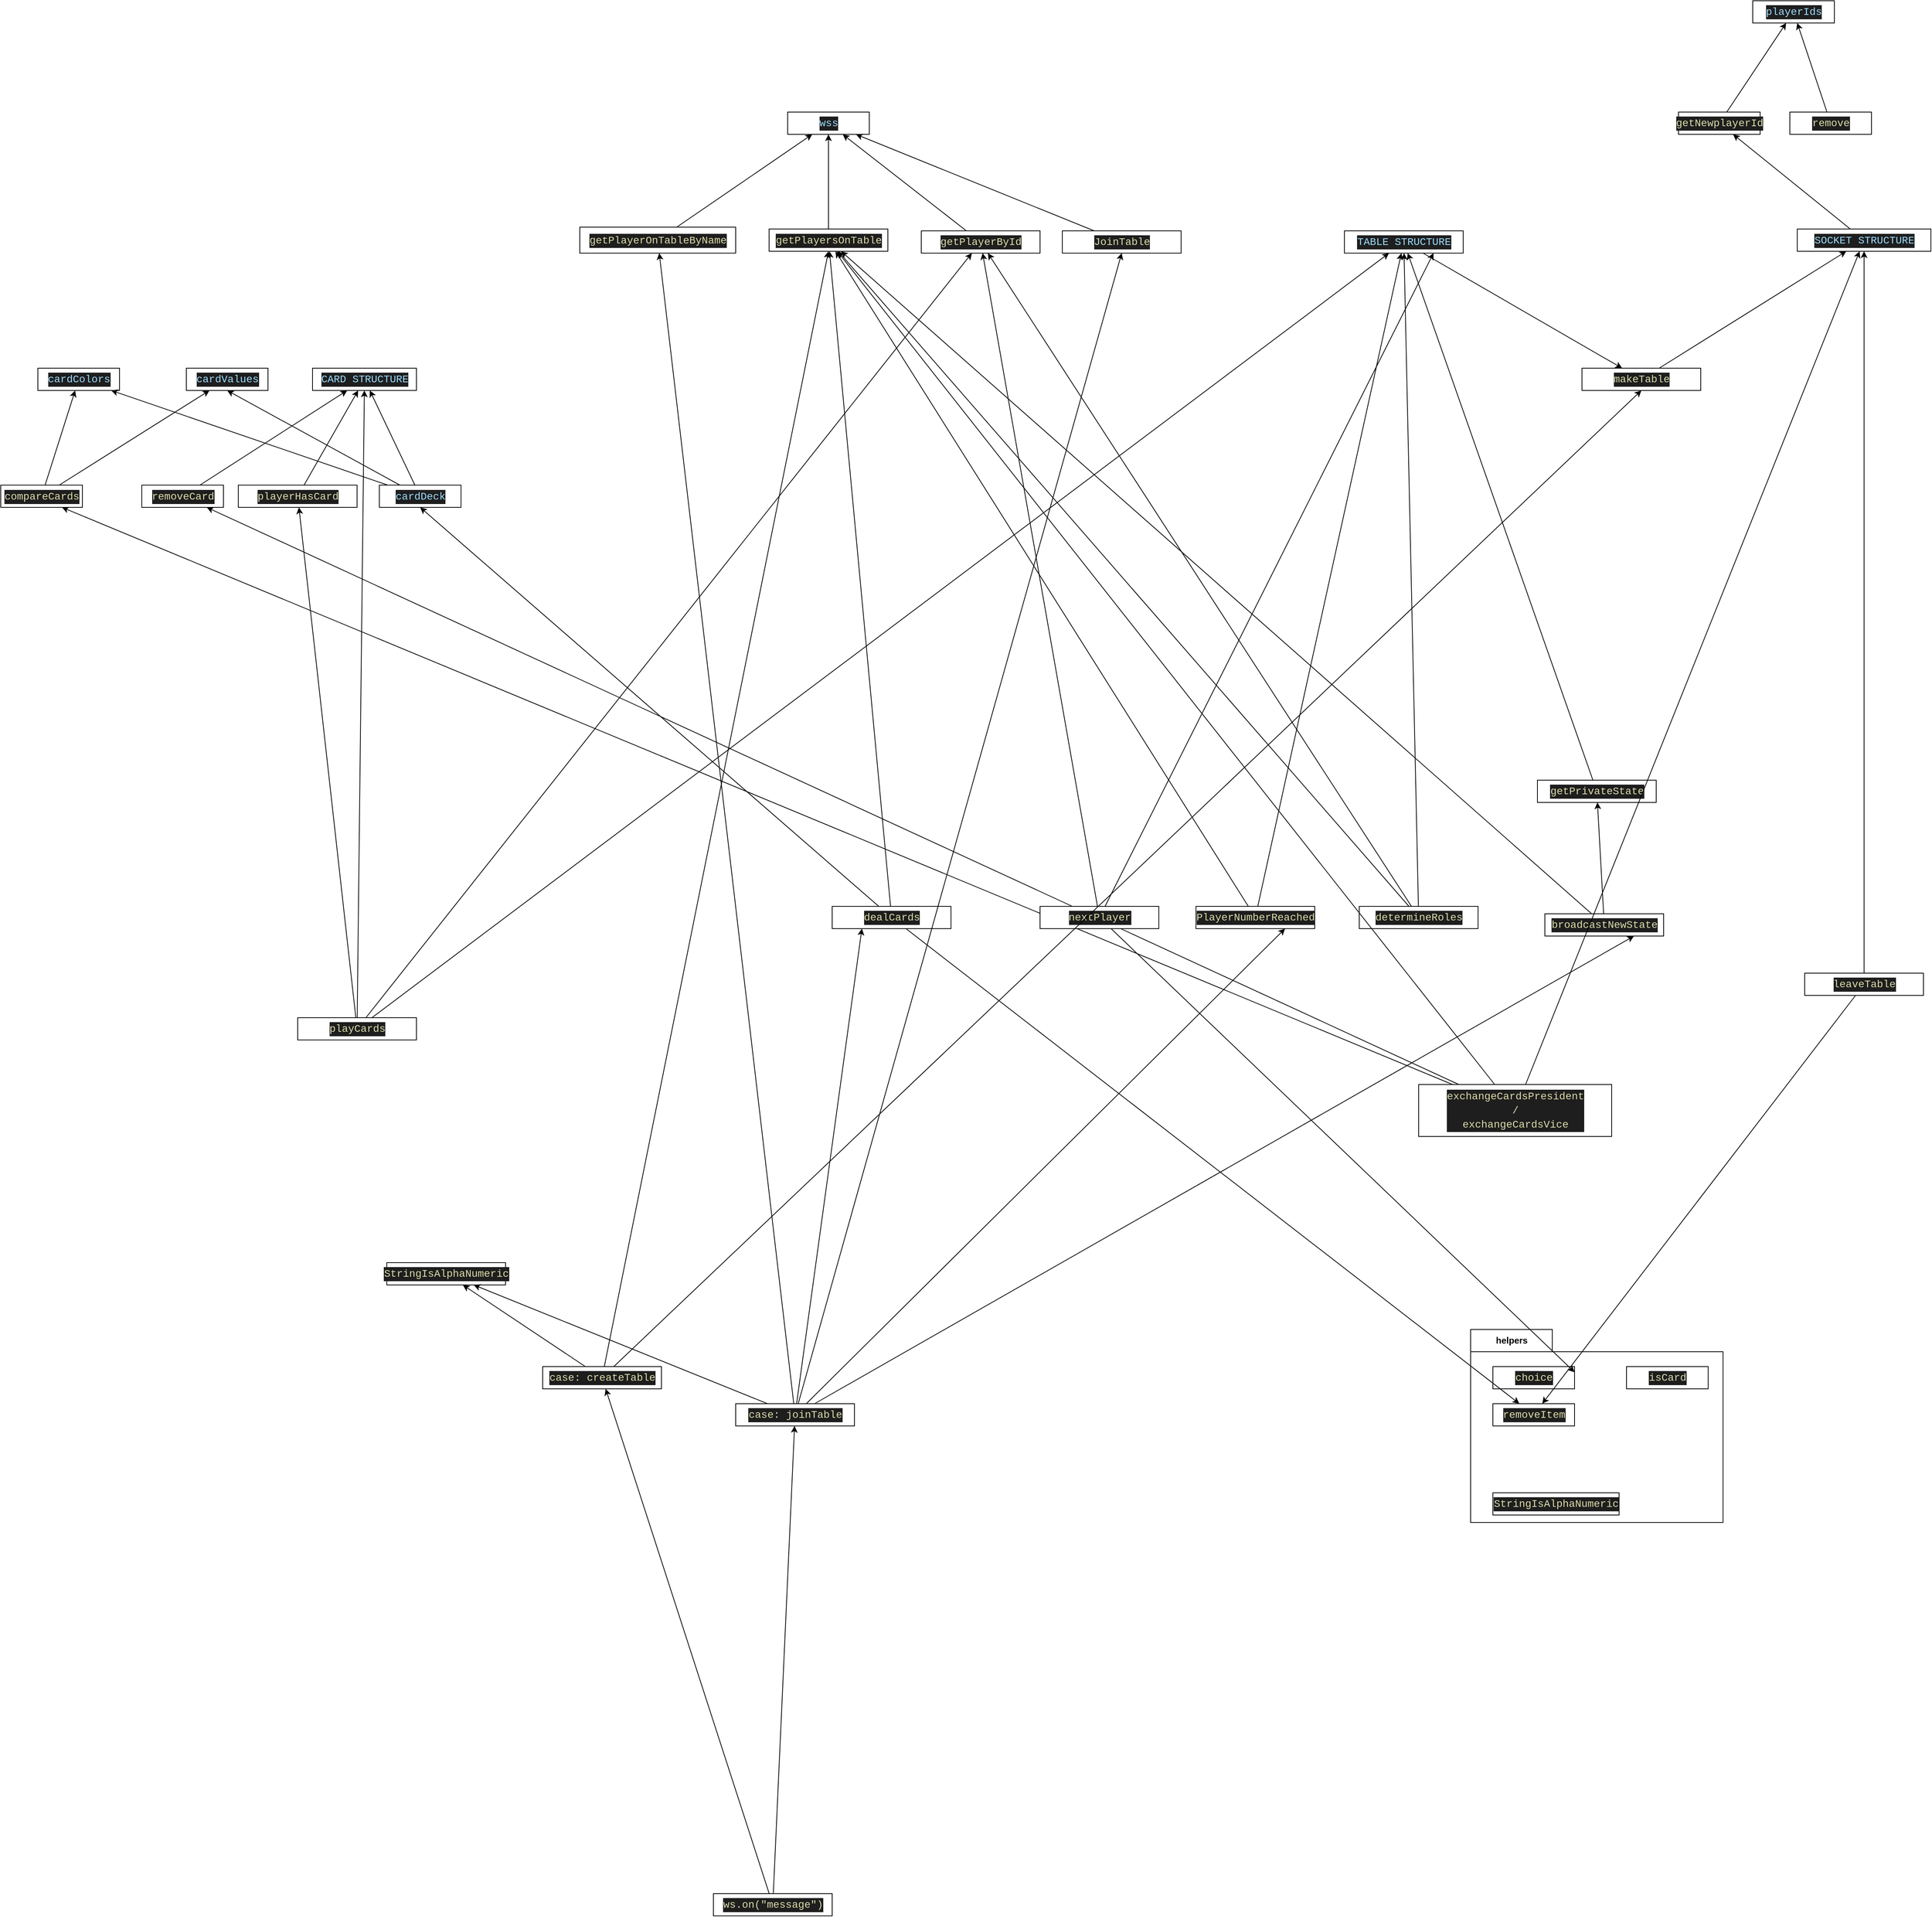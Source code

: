 <mxfile>
    <diagram id="IEKkhjLzylwrEzwAkYek" name="Page-1">
        <mxGraphModel dx="6537" dy="6147" grid="1" gridSize="10" guides="1" tooltips="1" connect="1" arrows="1" fold="1" page="1" pageScale="1" pageWidth="850" pageHeight="1100" math="0" shadow="0">
            <root>
                <mxCell id="0"/>
                <mxCell id="1" parent="0"/>
                <mxCell id="2" value="helpers" style="shape=folder;fontStyle=1;tabWidth=110;tabHeight=30;tabPosition=left;html=1;boundedLbl=1;labelInHeader=1;container=1;collapsible=0;recursiveResize=0;movable=1;resizable=1;rotatable=1;deletable=1;editable=1;connectable=1;" parent="1" vertex="1">
                    <mxGeometry x="1800" y="740" width="340" height="260" as="geometry"/>
                </mxCell>
                <mxCell id="17" value="&lt;div style=&quot;color: rgb(212, 212, 212); background-color: rgb(30, 30, 30); font-family: Consolas, &amp;quot;Courier New&amp;quot;, monospace; font-size: 14px; line-height: 19px;&quot;&gt;&lt;div style=&quot;line-height: 19px;&quot;&gt;&lt;div style=&quot;line-height: 19px;&quot;&gt;&lt;span style=&quot;color: #dcdcaa;&quot;&gt;choice&lt;/span&gt;&lt;/div&gt;&lt;/div&gt;&lt;/div&gt;" style="html=1;" parent="2" vertex="1">
                    <mxGeometry x="30" y="50" width="110" height="30" as="geometry"/>
                </mxCell>
                <mxCell id="19" value="&lt;div style=&quot;color: rgb(212, 212, 212); background-color: rgb(30, 30, 30); font-family: Consolas, &amp;quot;Courier New&amp;quot;, monospace; font-size: 14px; line-height: 19px;&quot;&gt;&lt;div style=&quot;line-height: 19px;&quot;&gt;&lt;div style=&quot;line-height: 19px;&quot;&gt;&lt;div style=&quot;line-height: 19px;&quot;&gt;&lt;span style=&quot;color: #dcdcaa;&quot;&gt;removeItem&lt;/span&gt;&lt;/div&gt;&lt;/div&gt;&lt;/div&gt;&lt;/div&gt;" style="html=1;" parent="2" vertex="1">
                    <mxGeometry x="30" y="100" width="110" height="30" as="geometry"/>
                </mxCell>
                <mxCell id="42" value="&lt;div style=&quot;color: rgb(212, 212, 212); background-color: rgb(30, 30, 30); font-family: Consolas, &amp;quot;Courier New&amp;quot;, monospace; font-size: 14px; line-height: 19px;&quot;&gt;&lt;div style=&quot;line-height: 19px;&quot;&gt;&lt;div style=&quot;line-height: 19px;&quot;&gt;&lt;div style=&quot;line-height: 19px;&quot;&gt;&lt;div style=&quot;line-height: 19px;&quot;&gt;&lt;span style=&quot;color: #dcdcaa;&quot;&gt;StringIsAlphaNumeric&lt;/span&gt;&lt;/div&gt;&lt;/div&gt;&lt;/div&gt;&lt;/div&gt;&lt;/div&gt;" style="html=1;" parent="2" vertex="1">
                    <mxGeometry x="30" y="220" width="170" height="30" as="geometry"/>
                </mxCell>
                <mxCell id="74" value="&lt;div style=&quot;color: rgb(212, 212, 212); background-color: rgb(30, 30, 30); font-family: Consolas, &amp;quot;Courier New&amp;quot;, monospace; font-size: 14px; line-height: 19px;&quot;&gt;&lt;div style=&quot;line-height: 19px;&quot;&gt;&lt;div style=&quot;line-height: 19px;&quot;&gt;&lt;div style=&quot;line-height: 19px;&quot;&gt;&lt;span style=&quot;color: #dcdcaa;&quot;&gt;isCard&lt;/span&gt;&lt;/div&gt;&lt;/div&gt;&lt;/div&gt;&lt;/div&gt;" style="html=1;" parent="2" vertex="1">
                    <mxGeometry x="210" y="50" width="110" height="30" as="geometry"/>
                </mxCell>
                <mxCell id="4" value="&lt;div style=&quot;color: rgb(212, 212, 212); background-color: rgb(30, 30, 30); font-family: Consolas, &amp;quot;Courier New&amp;quot;, monospace; font-size: 14px; line-height: 19px;&quot;&gt;&lt;div style=&quot;line-height: 19px;&quot;&gt;&lt;span style=&quot;color: #9cdcfe;&quot;&gt;cardColors&lt;/span&gt;&lt;/div&gt;&lt;/div&gt;" style="html=1;" parent="1" vertex="1">
                    <mxGeometry x="-130" y="-555" width="110" height="30" as="geometry"/>
                </mxCell>
                <mxCell id="6" value="&lt;div style=&quot;color: rgb(212, 212, 212); background-color: rgb(30, 30, 30); font-family: Consolas, &amp;quot;Courier New&amp;quot;, monospace; font-size: 14px; line-height: 19px;&quot;&gt;&lt;div style=&quot;line-height: 19px;&quot;&gt;&lt;span style=&quot;color: #9cdcfe;&quot;&gt;cardValues&lt;/span&gt;&lt;/div&gt;&lt;/div&gt;" style="html=1;" parent="1" vertex="1">
                    <mxGeometry x="70" y="-555" width="110" height="30" as="geometry"/>
                </mxCell>
                <mxCell id="10" style="edgeStyle=none;html=1;entryX=0.5;entryY=1;entryDx=0;entryDy=0;" parent="1" source="9" target="6" edge="1">
                    <mxGeometry relative="1" as="geometry"/>
                </mxCell>
                <mxCell id="11" style="edgeStyle=none;html=1;" parent="1" source="9" target="4" edge="1">
                    <mxGeometry relative="1" as="geometry"/>
                </mxCell>
                <mxCell id="28" style="edgeStyle=none;html=1;" parent="1" source="9" target="27" edge="1">
                    <mxGeometry relative="1" as="geometry"/>
                </mxCell>
                <mxCell id="9" value="&lt;div style=&quot;color: rgb(212, 212, 212); background-color: rgb(30, 30, 30); font-family: Consolas, &amp;quot;Courier New&amp;quot;, monospace; font-size: 14px; line-height: 19px;&quot;&gt;&lt;div style=&quot;line-height: 19px;&quot;&gt;&lt;div style=&quot;line-height: 19px;&quot;&gt;&lt;span style=&quot;color: #9cdcfe;&quot;&gt;cardDeck&lt;/span&gt;&lt;/div&gt;&lt;/div&gt;&lt;/div&gt;" style="html=1;" parent="1" vertex="1">
                    <mxGeometry x="330" y="-397.5" width="110" height="30" as="geometry"/>
                </mxCell>
                <mxCell id="12" value="&lt;div style=&quot;color: rgb(212, 212, 212); background-color: rgb(30, 30, 30); font-family: Consolas, &amp;quot;Courier New&amp;quot;, monospace; font-size: 14px; line-height: 19px;&quot;&gt;&lt;div style=&quot;line-height: 19px;&quot;&gt;&lt;div style=&quot;line-height: 19px;&quot;&gt;&lt;div style=&quot;line-height: 19px;&quot;&gt;&lt;span style=&quot;color: #9cdcfe;&quot;&gt;playerIds&lt;/span&gt;&lt;/div&gt;&lt;/div&gt;&lt;/div&gt;&lt;/div&gt;" style="html=1;" parent="1" vertex="1">
                    <mxGeometry x="2180" y="-1050" width="110" height="30" as="geometry"/>
                </mxCell>
                <mxCell id="14" style="edgeStyle=none;html=1;" parent="1" source="13" target="12" edge="1">
                    <mxGeometry relative="1" as="geometry"/>
                </mxCell>
                <mxCell id="13" value="&lt;div style=&quot;color: rgb(212, 212, 212); background-color: rgb(30, 30, 30); font-family: Consolas, &amp;quot;Courier New&amp;quot;, monospace; font-size: 14px; line-height: 19px;&quot;&gt;&lt;div style=&quot;line-height: 19px;&quot;&gt;&lt;div style=&quot;line-height: 19px;&quot;&gt;&lt;div style=&quot;line-height: 19px;&quot;&gt;&lt;div style=&quot;line-height: 19px;&quot;&gt;&lt;span style=&quot;color: #dcdcaa;&quot;&gt;getNewplayerId&lt;/span&gt;&lt;/div&gt;&lt;/div&gt;&lt;/div&gt;&lt;/div&gt;&lt;/div&gt;" style="html=1;" parent="1" vertex="1">
                    <mxGeometry x="2080" y="-900" width="110" height="30" as="geometry"/>
                </mxCell>
                <mxCell id="91" style="edgeStyle=none;html=1;" parent="1" source="15" target="12" edge="1">
                    <mxGeometry relative="1" as="geometry"/>
                </mxCell>
                <mxCell id="15" value="&lt;div style=&quot;color: rgb(212, 212, 212); background-color: rgb(30, 30, 30); font-family: Consolas, &amp;quot;Courier New&amp;quot;, monospace; font-size: 14px; line-height: 19px;&quot;&gt;&lt;div style=&quot;line-height: 19px;&quot;&gt;&lt;div style=&quot;line-height: 19px;&quot;&gt;&lt;div style=&quot;line-height: 19px;&quot;&gt;&lt;div style=&quot;line-height: 19px;&quot;&gt;&lt;div style=&quot;line-height: 19px;&quot;&gt;&lt;span style=&quot;color: #dcdcaa;&quot;&gt;remove&lt;/span&gt;&lt;/div&gt;&lt;/div&gt;&lt;/div&gt;&lt;/div&gt;&lt;/div&gt;&lt;/div&gt;" style="html=1;" parent="1" vertex="1">
                    <mxGeometry x="2230" y="-900" width="110" height="30" as="geometry"/>
                </mxCell>
                <mxCell id="72" style="edgeStyle=none;html=1;" parent="1" source="18" target="27" edge="1">
                    <mxGeometry relative="1" as="geometry"/>
                </mxCell>
                <mxCell id="18" value="&lt;div style=&quot;color: rgb(212, 212, 212); background-color: rgb(30, 30, 30); font-family: Consolas, &amp;quot;Courier New&amp;quot;, monospace; font-size: 14px; line-height: 19px;&quot;&gt;&lt;div style=&quot;line-height: 19px;&quot;&gt;&lt;div style=&quot;line-height: 19px;&quot;&gt;&lt;span style=&quot;color: #dcdcaa;&quot;&gt;removeCard&lt;/span&gt;&lt;/div&gt;&lt;/div&gt;&lt;/div&gt;" style="html=1;" parent="1" vertex="1">
                    <mxGeometry x="10" y="-397.5" width="110" height="30" as="geometry"/>
                </mxCell>
                <mxCell id="22" style="edgeStyle=none;html=1;entryX=0.5;entryY=1;entryDx=0;entryDy=0;" parent="1" source="20" target="21" edge="1">
                    <mxGeometry relative="1" as="geometry"/>
                </mxCell>
                <mxCell id="20" value="&lt;div style=&quot;color: rgb(212, 212, 212); background-color: rgb(30, 30, 30); font-family: Consolas, &amp;quot;Courier New&amp;quot;, monospace; font-size: 14px; line-height: 19px;&quot;&gt;&lt;div style=&quot;line-height: 19px;&quot;&gt;&lt;div style=&quot;line-height: 19px;&quot;&gt;&lt;div style=&quot;line-height: 19px;&quot;&gt;&lt;div style=&quot;line-height: 19px;&quot;&gt;&lt;div style=&quot;line-height: 19px;&quot;&gt;&lt;span style=&quot;color: #dcdcaa;&quot;&gt;getPlayersOnTable&lt;/span&gt;&lt;/div&gt;&lt;/div&gt;&lt;/div&gt;&lt;/div&gt;&lt;/div&gt;&lt;/div&gt;" style="html=1;" parent="1" vertex="1">
                    <mxGeometry x="855" y="-742.5" width="160" height="30" as="geometry"/>
                </mxCell>
                <mxCell id="21" value="&lt;div style=&quot;color: rgb(212, 212, 212); background-color: rgb(30, 30, 30); font-family: Consolas, &amp;quot;Courier New&amp;quot;, monospace; font-size: 14px; line-height: 19px;&quot;&gt;&lt;div style=&quot;line-height: 19px;&quot;&gt;&lt;div style=&quot;line-height: 19px;&quot;&gt;&lt;div style=&quot;line-height: 19px;&quot;&gt;&lt;div style=&quot;line-height: 19px;&quot;&gt;&lt;div style=&quot;line-height: 19px;&quot;&gt;&lt;span style=&quot;color: #9cdcfe;&quot;&gt;wss&lt;/span&gt;&lt;/div&gt;&lt;/div&gt;&lt;/div&gt;&lt;/div&gt;&lt;/div&gt;&lt;/div&gt;" style="html=1;" parent="1" vertex="1">
                    <mxGeometry x="880" y="-900" width="110" height="30" as="geometry"/>
                </mxCell>
                <mxCell id="24" style="edgeStyle=none;html=1;" parent="1" source="23" target="21" edge="1">
                    <mxGeometry relative="1" as="geometry"/>
                </mxCell>
                <mxCell id="23" value="&lt;div style=&quot;color: rgb(212, 212, 212); background-color: rgb(30, 30, 30); font-family: Consolas, &amp;quot;Courier New&amp;quot;, monospace; font-size: 14px; line-height: 19px;&quot;&gt;&lt;div style=&quot;line-height: 19px;&quot;&gt;&lt;div style=&quot;line-height: 19px;&quot;&gt;&lt;div style=&quot;line-height: 19px;&quot;&gt;&lt;div style=&quot;line-height: 19px;&quot;&gt;&lt;div style=&quot;line-height: 19px;&quot;&gt;&lt;span style=&quot;color: #dcdcaa;&quot;&gt;getPlayerOnTableByName&lt;/span&gt;&lt;/div&gt;&lt;/div&gt;&lt;/div&gt;&lt;/div&gt;&lt;/div&gt;&lt;/div&gt;" style="html=1;" parent="1" vertex="1">
                    <mxGeometry x="600" y="-745" width="210" height="35" as="geometry"/>
                </mxCell>
                <mxCell id="26" style="edgeStyle=none;html=1;" parent="1" source="25" target="21" edge="1">
                    <mxGeometry relative="1" as="geometry"/>
                </mxCell>
                <mxCell id="25" value="&lt;div style=&quot;color: rgb(212, 212, 212); background-color: rgb(30, 30, 30); font-family: Consolas, &amp;quot;Courier New&amp;quot;, monospace; font-size: 14px; line-height: 19px;&quot;&gt;&lt;div style=&quot;line-height: 19px;&quot;&gt;&lt;div style=&quot;line-height: 19px;&quot;&gt;&lt;div style=&quot;line-height: 19px;&quot;&gt;&lt;div style=&quot;line-height: 19px;&quot;&gt;&lt;div style=&quot;line-height: 19px;&quot;&gt;&lt;div style=&quot;line-height: 19px;&quot;&gt;&lt;span style=&quot;color: #dcdcaa;&quot;&gt;getPlayerById&lt;/span&gt;&lt;/div&gt;&lt;/div&gt;&lt;/div&gt;&lt;/div&gt;&lt;/div&gt;&lt;/div&gt;&lt;/div&gt;" style="html=1;" parent="1" vertex="1">
                    <mxGeometry x="1060" y="-740" width="160" height="30" as="geometry"/>
                </mxCell>
                <mxCell id="27" value="&lt;div style=&quot;color: rgb(212, 212, 212); background-color: rgb(30, 30, 30); font-family: Consolas, &amp;quot;Courier New&amp;quot;, monospace; font-size: 14px; line-height: 19px;&quot;&gt;&lt;div style=&quot;line-height: 19px;&quot;&gt;&lt;span style=&quot;color: #9cdcfe;&quot;&gt;CARD STRUCTURE&lt;/span&gt;&lt;/div&gt;&lt;/div&gt;" style="html=1;" parent="1" vertex="1">
                    <mxGeometry x="240" y="-555" width="140" height="30" as="geometry"/>
                </mxCell>
                <mxCell id="31" style="edgeStyle=none;html=1;" parent="1" source="29" target="30" edge="1">
                    <mxGeometry relative="1" as="geometry"/>
                </mxCell>
                <mxCell id="29" value="&lt;div style=&quot;color: rgb(212, 212, 212); background-color: rgb(30, 30, 30); font-family: Consolas, &amp;quot;Courier New&amp;quot;, monospace; font-size: 14px; line-height: 19px;&quot;&gt;&lt;div style=&quot;line-height: 19px;&quot;&gt;&lt;div style=&quot;line-height: 19px;&quot;&gt;&lt;div style=&quot;line-height: 19px;&quot;&gt;&lt;div style=&quot;line-height: 19px;&quot;&gt;&lt;div style=&quot;line-height: 19px;&quot;&gt;&lt;div style=&quot;line-height: 19px;&quot;&gt;&lt;div style=&quot;line-height: 19px;&quot;&gt;&lt;span style=&quot;color: #dcdcaa;&quot;&gt;getPrivateState&lt;/span&gt;&lt;/div&gt;&lt;/div&gt;&lt;/div&gt;&lt;/div&gt;&lt;/div&gt;&lt;/div&gt;&lt;/div&gt;&lt;/div&gt;" style="html=1;" parent="1" vertex="1">
                    <mxGeometry x="1890" width="160" height="30" as="geometry"/>
                </mxCell>
                <mxCell id="110" style="edgeStyle=none;html=1;" parent="1" source="30" target="56" edge="1">
                    <mxGeometry relative="1" as="geometry"/>
                </mxCell>
                <mxCell id="30" value="&lt;div style=&quot;color: rgb(212, 212, 212); background-color: rgb(30, 30, 30); font-family: Consolas, &amp;quot;Courier New&amp;quot;, monospace; font-size: 14px; line-height: 19px;&quot;&gt;&lt;div style=&quot;line-height: 19px;&quot;&gt;&lt;div style=&quot;line-height: 19px;&quot;&gt;&lt;div style=&quot;line-height: 19px;&quot;&gt;&lt;div style=&quot;line-height: 19px;&quot;&gt;&lt;div style=&quot;line-height: 19px;&quot;&gt;&lt;div style=&quot;line-height: 19px;&quot;&gt;&lt;div style=&quot;line-height: 19px;&quot;&gt;&lt;span style=&quot;color: rgb(156, 220, 254);&quot;&gt;TABLE STRUCTURE&lt;/span&gt;&lt;br&gt;&lt;/div&gt;&lt;/div&gt;&lt;/div&gt;&lt;/div&gt;&lt;/div&gt;&lt;/div&gt;&lt;/div&gt;&lt;/div&gt;" style="html=1;" parent="1" vertex="1">
                    <mxGeometry x="1630" y="-740" width="160" height="30" as="geometry"/>
                </mxCell>
                <mxCell id="33" style="edgeStyle=none;html=1;" parent="1" source="32" target="20" edge="1">
                    <mxGeometry relative="1" as="geometry"/>
                </mxCell>
                <mxCell id="34" style="edgeStyle=none;html=1;" parent="1" source="32" target="29" edge="1">
                    <mxGeometry relative="1" as="geometry"/>
                </mxCell>
                <mxCell id="32" value="&lt;div style=&quot;color: rgb(212, 212, 212); background-color: rgb(30, 30, 30); font-family: Consolas, &amp;quot;Courier New&amp;quot;, monospace; font-size: 14px; line-height: 19px;&quot;&gt;&lt;div style=&quot;line-height: 19px;&quot;&gt;&lt;div style=&quot;line-height: 19px;&quot;&gt;&lt;div style=&quot;line-height: 19px;&quot;&gt;&lt;div style=&quot;line-height: 19px;&quot;&gt;&lt;div style=&quot;line-height: 19px;&quot;&gt;&lt;div style=&quot;line-height: 19px;&quot;&gt;&lt;span style=&quot;color: #dcdcaa;&quot;&gt;broadcastNewState&lt;/span&gt;&lt;/div&gt;&lt;/div&gt;&lt;/div&gt;&lt;/div&gt;&lt;/div&gt;&lt;/div&gt;&lt;/div&gt;" style="html=1;" parent="1" vertex="1">
                    <mxGeometry x="1900" y="180" width="160" height="30" as="geometry"/>
                </mxCell>
                <mxCell id="36" style="edgeStyle=none;html=1;" parent="1" source="35" target="20" edge="1">
                    <mxGeometry relative="1" as="geometry"/>
                </mxCell>
                <mxCell id="37" style="edgeStyle=none;html=1;entryX=0.5;entryY=1;entryDx=0;entryDy=0;" parent="1" source="35" target="9" edge="1">
                    <mxGeometry relative="1" as="geometry"/>
                </mxCell>
                <mxCell id="38" style="edgeStyle=none;html=1;entryX=1;entryY=0.25;entryDx=0;entryDy=0;startArrow=none;" parent="1" source="49" target="17" edge="1">
                    <mxGeometry relative="1" as="geometry"/>
                </mxCell>
                <mxCell id="39" style="edgeStyle=none;html=1;" parent="1" source="35" target="19" edge="1">
                    <mxGeometry relative="1" as="geometry"/>
                </mxCell>
                <mxCell id="35" value="&lt;div style=&quot;color: rgb(212, 212, 212); background-color: rgb(30, 30, 30); font-family: Consolas, &amp;quot;Courier New&amp;quot;, monospace; font-size: 14px; line-height: 19px;&quot;&gt;&lt;div style=&quot;line-height: 19px;&quot;&gt;&lt;div style=&quot;line-height: 19px;&quot;&gt;&lt;div style=&quot;line-height: 19px;&quot;&gt;&lt;div style=&quot;line-height: 19px;&quot;&gt;&lt;div style=&quot;line-height: 19px;&quot;&gt;&lt;div style=&quot;line-height: 19px;&quot;&gt;&lt;span style=&quot;color: #dcdcaa;&quot;&gt;dealCards&lt;/span&gt;&lt;/div&gt;&lt;/div&gt;&lt;/div&gt;&lt;/div&gt;&lt;/div&gt;&lt;/div&gt;&lt;/div&gt;" style="html=1;" parent="1" vertex="1">
                    <mxGeometry x="940" y="170" width="160" height="30" as="geometry"/>
                </mxCell>
                <mxCell id="41" style="edgeStyle=none;html=1;" parent="1" source="40" target="27" edge="1">
                    <mxGeometry relative="1" as="geometry"/>
                </mxCell>
                <mxCell id="40" value="&lt;div style=&quot;color: rgb(212, 212, 212); background-color: rgb(30, 30, 30); font-family: Consolas, &amp;quot;Courier New&amp;quot;, monospace; font-size: 14px; line-height: 19px;&quot;&gt;&lt;div style=&quot;line-height: 19px;&quot;&gt;&lt;div style=&quot;line-height: 19px;&quot;&gt;&lt;div style=&quot;line-height: 19px;&quot;&gt;&lt;div style=&quot;line-height: 19px;&quot;&gt;&lt;div style=&quot;line-height: 19px;&quot;&gt;&lt;div style=&quot;line-height: 19px;&quot;&gt;&lt;div style=&quot;line-height: 19px;&quot;&gt;&lt;span style=&quot;color: #dcdcaa;&quot;&gt;playerHasCard&lt;/span&gt;&lt;/div&gt;&lt;/div&gt;&lt;/div&gt;&lt;/div&gt;&lt;/div&gt;&lt;/div&gt;&lt;/div&gt;&lt;/div&gt;" style="html=1;" parent="1" vertex="1">
                    <mxGeometry x="140" y="-397.5" width="160" height="30" as="geometry"/>
                </mxCell>
                <mxCell id="44" style="edgeStyle=none;html=1;" parent="1" source="43" target="30" edge="1">
                    <mxGeometry relative="1" as="geometry"/>
                </mxCell>
                <mxCell id="45" style="edgeStyle=none;html=1;" parent="1" source="43" target="27" edge="1">
                    <mxGeometry relative="1" as="geometry"/>
                </mxCell>
                <mxCell id="47" style="edgeStyle=none;html=1;" parent="1" source="43" target="40" edge="1">
                    <mxGeometry relative="1" as="geometry"/>
                </mxCell>
                <mxCell id="48" style="edgeStyle=none;html=1;" parent="1" source="43" target="25" edge="1">
                    <mxGeometry relative="1" as="geometry"/>
                </mxCell>
                <mxCell id="43" value="&lt;div style=&quot;color: rgb(212, 212, 212); background-color: rgb(30, 30, 30); font-family: Consolas, &amp;quot;Courier New&amp;quot;, monospace; font-size: 14px; line-height: 19px;&quot;&gt;&lt;div style=&quot;line-height: 19px;&quot;&gt;&lt;div style=&quot;line-height: 19px;&quot;&gt;&lt;div style=&quot;line-height: 19px;&quot;&gt;&lt;div style=&quot;line-height: 19px;&quot;&gt;&lt;div style=&quot;line-height: 19px;&quot;&gt;&lt;div style=&quot;line-height: 19px;&quot;&gt;&lt;div style=&quot;line-height: 19px;&quot;&gt;&lt;span style=&quot;color: #dcdcaa;&quot;&gt;playCards&lt;/span&gt;&lt;/div&gt;&lt;/div&gt;&lt;/div&gt;&lt;/div&gt;&lt;/div&gt;&lt;/div&gt;&lt;/div&gt;&lt;/div&gt;" style="html=1;" parent="1" vertex="1">
                    <mxGeometry x="220" y="320" width="160" height="30" as="geometry"/>
                </mxCell>
                <mxCell id="50" style="edgeStyle=none;html=1;" parent="1" source="49" target="25" edge="1">
                    <mxGeometry relative="1" as="geometry"/>
                </mxCell>
                <mxCell id="51" style="edgeStyle=none;html=1;entryX=0.75;entryY=1;entryDx=0;entryDy=0;" parent="1" source="49" target="30" edge="1">
                    <mxGeometry relative="1" as="geometry"/>
                </mxCell>
                <mxCell id="53" style="edgeStyle=none;html=1;" parent="1" source="52" target="20" edge="1">
                    <mxGeometry relative="1" as="geometry"/>
                </mxCell>
                <mxCell id="54" style="edgeStyle=none;html=1;" parent="1" source="52" target="30" edge="1">
                    <mxGeometry relative="1" as="geometry"/>
                </mxCell>
                <mxCell id="52" value="&lt;div style=&quot;color: rgb(212, 212, 212); background-color: rgb(30, 30, 30); font-family: Consolas, &amp;quot;Courier New&amp;quot;, monospace; font-size: 14px; line-height: 19px;&quot;&gt;&lt;div style=&quot;line-height: 19px;&quot;&gt;&lt;div style=&quot;line-height: 19px;&quot;&gt;&lt;div style=&quot;line-height: 19px;&quot;&gt;&lt;div style=&quot;line-height: 19px;&quot;&gt;&lt;div style=&quot;line-height: 19px;&quot;&gt;&lt;div style=&quot;line-height: 19px;&quot;&gt;&lt;div style=&quot;line-height: 19px;&quot;&gt;&lt;span style=&quot;color: #dcdcaa;&quot;&gt;PlayerNumberReached&lt;/span&gt;&lt;/div&gt;&lt;/div&gt;&lt;/div&gt;&lt;/div&gt;&lt;/div&gt;&lt;/div&gt;&lt;/div&gt;&lt;/div&gt;" style="html=1;" parent="1" vertex="1">
                    <mxGeometry x="1430" y="170" width="160" height="30" as="geometry"/>
                </mxCell>
                <mxCell id="112" style="edgeStyle=none;html=1;" parent="1" source="55" target="13" edge="1">
                    <mxGeometry relative="1" as="geometry"/>
                </mxCell>
                <mxCell id="55" value="&lt;div style=&quot;color: rgb(212, 212, 212); background-color: rgb(30, 30, 30); font-family: Consolas, &amp;quot;Courier New&amp;quot;, monospace; font-size: 14px; line-height: 19px;&quot;&gt;&lt;div style=&quot;line-height: 19px;&quot;&gt;&lt;div style=&quot;line-height: 19px;&quot;&gt;&lt;div style=&quot;line-height: 19px;&quot;&gt;&lt;div style=&quot;line-height: 19px;&quot;&gt;&lt;div style=&quot;line-height: 19px;&quot;&gt;&lt;span style=&quot;color: #9cdcfe;&quot;&gt;SOCKET STRUCTURE&lt;/span&gt;&lt;/div&gt;&lt;/div&gt;&lt;/div&gt;&lt;/div&gt;&lt;/div&gt;&lt;/div&gt;" style="html=1;" parent="1" vertex="1">
                    <mxGeometry x="2240" y="-742.5" width="180" height="30" as="geometry"/>
                </mxCell>
                <mxCell id="57" style="edgeStyle=none;html=1;" parent="1" source="56" target="55" edge="1">
                    <mxGeometry relative="1" as="geometry"/>
                </mxCell>
                <mxCell id="56" value="&lt;div style=&quot;color: rgb(212, 212, 212); background-color: rgb(30, 30, 30); font-family: Consolas, &amp;quot;Courier New&amp;quot;, monospace; font-size: 14px; line-height: 19px;&quot;&gt;&lt;div style=&quot;line-height: 19px;&quot;&gt;&lt;div style=&quot;line-height: 19px;&quot;&gt;&lt;div style=&quot;line-height: 19px;&quot;&gt;&lt;div style=&quot;line-height: 19px;&quot;&gt;&lt;div style=&quot;line-height: 19px;&quot;&gt;&lt;div style=&quot;line-height: 19px;&quot;&gt;&lt;div style=&quot;line-height: 19px;&quot;&gt;&lt;div style=&quot;line-height: 19px;&quot;&gt;&lt;span style=&quot;color: #dcdcaa;&quot;&gt;makeTable&lt;/span&gt;&lt;/div&gt;&lt;/div&gt;&lt;/div&gt;&lt;/div&gt;&lt;/div&gt;&lt;/div&gt;&lt;/div&gt;&lt;/div&gt;&lt;/div&gt;" style="html=1;" parent="1" vertex="1">
                    <mxGeometry x="1950" y="-555" width="160" height="30" as="geometry"/>
                </mxCell>
                <mxCell id="60" style="edgeStyle=none;html=1;" parent="1" source="59" target="21" edge="1">
                    <mxGeometry relative="1" as="geometry"/>
                </mxCell>
                <mxCell id="59" value="&lt;div style=&quot;color: rgb(212, 212, 212); background-color: rgb(30, 30, 30); font-family: Consolas, &amp;quot;Courier New&amp;quot;, monospace; font-size: 14px; line-height: 19px;&quot;&gt;&lt;div style=&quot;line-height: 19px;&quot;&gt;&lt;div style=&quot;line-height: 19px;&quot;&gt;&lt;div style=&quot;line-height: 19px;&quot;&gt;&lt;div style=&quot;line-height: 19px;&quot;&gt;&lt;div style=&quot;line-height: 19px;&quot;&gt;&lt;div style=&quot;line-height: 19px;&quot;&gt;&lt;div style=&quot;line-height: 19px;&quot;&gt;&lt;div style=&quot;line-height: 19px;&quot;&gt;&lt;span style=&quot;color: #dcdcaa;&quot;&gt;JoinTable&lt;/span&gt;&lt;/div&gt;&lt;/div&gt;&lt;/div&gt;&lt;/div&gt;&lt;/div&gt;&lt;/div&gt;&lt;/div&gt;&lt;/div&gt;&lt;/div&gt;" style="html=1;" parent="1" vertex="1">
                    <mxGeometry x="1250" y="-740" width="160" height="30" as="geometry"/>
                </mxCell>
                <mxCell id="62" style="edgeStyle=none;html=1;" parent="1" source="61" target="55" edge="1">
                    <mxGeometry relative="1" as="geometry"/>
                </mxCell>
                <mxCell id="63" style="edgeStyle=none;html=1;" parent="1" source="61" target="19" edge="1">
                    <mxGeometry relative="1" as="geometry"/>
                </mxCell>
                <mxCell id="61" value="&lt;div style=&quot;color: rgb(212, 212, 212); background-color: rgb(30, 30, 30); font-family: Consolas, &amp;quot;Courier New&amp;quot;, monospace; font-size: 14px; line-height: 19px;&quot;&gt;&lt;div style=&quot;line-height: 19px;&quot;&gt;&lt;div style=&quot;line-height: 19px;&quot;&gt;&lt;div style=&quot;line-height: 19px;&quot;&gt;&lt;div style=&quot;line-height: 19px;&quot;&gt;&lt;div style=&quot;line-height: 19px;&quot;&gt;&lt;div style=&quot;line-height: 19px;&quot;&gt;&lt;div style=&quot;line-height: 19px;&quot;&gt;&lt;div style=&quot;line-height: 19px;&quot;&gt;&lt;span style=&quot;color: #dcdcaa;&quot;&gt;leaveTable&lt;/span&gt;&lt;/div&gt;&lt;/div&gt;&lt;/div&gt;&lt;/div&gt;&lt;/div&gt;&lt;/div&gt;&lt;/div&gt;&lt;/div&gt;&lt;/div&gt;" style="html=1;" parent="1" vertex="1">
                    <mxGeometry x="2250" y="260" width="160" height="30" as="geometry"/>
                </mxCell>
                <mxCell id="65" style="edgeStyle=none;html=1;" parent="1" source="64" target="20" edge="1">
                    <mxGeometry relative="1" as="geometry"/>
                </mxCell>
                <mxCell id="66" style="edgeStyle=none;html=1;" parent="1" source="64" target="25" edge="1">
                    <mxGeometry relative="1" as="geometry"/>
                </mxCell>
                <mxCell id="67" style="edgeStyle=none;html=1;" parent="1" source="64" target="30" edge="1">
                    <mxGeometry relative="1" as="geometry"/>
                </mxCell>
                <mxCell id="64" value="&lt;div style=&quot;color: rgb(212, 212, 212); background-color: rgb(30, 30, 30); font-family: Consolas, &amp;quot;Courier New&amp;quot;, monospace; font-size: 14px; line-height: 19px;&quot;&gt;&lt;div style=&quot;line-height: 19px;&quot;&gt;&lt;div style=&quot;line-height: 19px;&quot;&gt;&lt;div style=&quot;line-height: 19px;&quot;&gt;&lt;div style=&quot;line-height: 19px;&quot;&gt;&lt;div style=&quot;line-height: 19px;&quot;&gt;&lt;div style=&quot;line-height: 19px;&quot;&gt;&lt;div style=&quot;line-height: 19px;&quot;&gt;&lt;div style=&quot;line-height: 19px;&quot;&gt;&lt;span style=&quot;color: #dcdcaa;&quot;&gt;determineRoles&lt;/span&gt;&lt;/div&gt;&lt;/div&gt;&lt;/div&gt;&lt;/div&gt;&lt;/div&gt;&lt;/div&gt;&lt;/div&gt;&lt;/div&gt;&lt;/div&gt;" style="html=1;" parent="1" vertex="1">
                    <mxGeometry x="1650" y="170" width="160" height="30" as="geometry"/>
                </mxCell>
                <mxCell id="69" style="edgeStyle=none;html=1;" parent="1" source="68" target="20" edge="1">
                    <mxGeometry relative="1" as="geometry"/>
                </mxCell>
                <mxCell id="71" style="edgeStyle=none;html=1;" parent="1" source="68" target="18" edge="1">
                    <mxGeometry relative="1" as="geometry"/>
                </mxCell>
                <mxCell id="73" style="edgeStyle=none;html=1;" parent="1" source="68" target="55" edge="1">
                    <mxGeometry relative="1" as="geometry"/>
                </mxCell>
                <mxCell id="78" style="edgeStyle=none;html=1;entryX=0.75;entryY=1;entryDx=0;entryDy=0;" parent="1" source="68" target="77" edge="1">
                    <mxGeometry relative="1" as="geometry"/>
                </mxCell>
                <mxCell id="68" value="&lt;div style=&quot;color: rgb(212, 212, 212); background-color: rgb(30, 30, 30); font-family: Consolas, &amp;quot;Courier New&amp;quot;, monospace; font-size: 14px; line-height: 19px;&quot;&gt;&lt;div style=&quot;line-height: 19px;&quot;&gt;&lt;div style=&quot;line-height: 19px;&quot;&gt;&lt;div style=&quot;line-height: 19px;&quot;&gt;&lt;div style=&quot;line-height: 19px;&quot;&gt;&lt;div style=&quot;line-height: 19px;&quot;&gt;&lt;div style=&quot;line-height: 19px;&quot;&gt;&lt;div style=&quot;line-height: 19px;&quot;&gt;&lt;div style=&quot;line-height: 19px;&quot;&gt;&lt;span style=&quot;color: #dcdcaa;&quot;&gt;exchangeCardsPresident&lt;/span&gt;&lt;/div&gt;&lt;div style=&quot;line-height: 19px;&quot;&gt;&lt;span style=&quot;color: #dcdcaa;&quot;&gt;/&lt;/span&gt;&lt;/div&gt;&lt;div style=&quot;line-height: 19px;&quot;&gt;&lt;div style=&quot;line-height: 19px;&quot;&gt;&lt;span style=&quot;color: #dcdcaa;&quot;&gt;exchangeCardsVice&lt;/span&gt;&lt;/div&gt;&lt;/div&gt;&lt;/div&gt;&lt;/div&gt;&lt;/div&gt;&lt;/div&gt;&lt;/div&gt;&lt;/div&gt;&lt;/div&gt;&lt;/div&gt;" style="html=1;" parent="1" vertex="1">
                    <mxGeometry x="1730" y="410" width="260" height="70" as="geometry"/>
                </mxCell>
                <mxCell id="79" style="edgeStyle=none;html=1;" parent="1" source="77" target="4" edge="1">
                    <mxGeometry relative="1" as="geometry"/>
                </mxCell>
                <mxCell id="80" style="edgeStyle=none;html=1;" parent="1" source="77" target="6" edge="1">
                    <mxGeometry relative="1" as="geometry"/>
                </mxCell>
                <mxCell id="77" value="&lt;div style=&quot;color: rgb(212, 212, 212); background-color: rgb(30, 30, 30); font-family: Consolas, &amp;quot;Courier New&amp;quot;, monospace; font-size: 14px; line-height: 19px;&quot;&gt;&lt;span style=&quot;color: #dcdcaa;&quot;&gt;compareCards&lt;/span&gt;&lt;/div&gt;" style="html=1;" parent="1" vertex="1">
                    <mxGeometry x="-180" y="-397.5" width="110" height="30" as="geometry"/>
                </mxCell>
                <mxCell id="49" value="&lt;div style=&quot;color: rgb(212, 212, 212); background-color: rgb(30, 30, 30); font-family: Consolas, &amp;quot;Courier New&amp;quot;, monospace; font-size: 14px; line-height: 19px;&quot;&gt;&lt;div style=&quot;line-height: 19px;&quot;&gt;&lt;div style=&quot;line-height: 19px;&quot;&gt;&lt;div style=&quot;line-height: 19px;&quot;&gt;&lt;div style=&quot;line-height: 19px;&quot;&gt;&lt;div style=&quot;line-height: 19px;&quot;&gt;&lt;div style=&quot;line-height: 19px;&quot;&gt;&lt;div style=&quot;line-height: 19px;&quot;&gt;&lt;span style=&quot;color: #dcdcaa;&quot;&gt;nextPlayer&lt;/span&gt;&lt;/div&gt;&lt;/div&gt;&lt;/div&gt;&lt;/div&gt;&lt;/div&gt;&lt;/div&gt;&lt;/div&gt;&lt;/div&gt;" style="html=1;" parent="1" vertex="1">
                    <mxGeometry x="1220" y="170" width="160" height="30" as="geometry"/>
                </mxCell>
                <mxCell id="s_77rysR0Z62bXio0_9l-120" style="edgeStyle=none;html=1;" parent="1" source="s_77rysR0Z62bXio0_9l-116" target="s_77rysR0Z62bXio0_9l-119" edge="1">
                    <mxGeometry relative="1" as="geometry"/>
                </mxCell>
                <mxCell id="s_77rysR0Z62bXio0_9l-125" style="edgeStyle=none;html=1;" parent="1" source="s_77rysR0Z62bXio0_9l-116" target="s_77rysR0Z62bXio0_9l-124" edge="1">
                    <mxGeometry relative="1" as="geometry"/>
                </mxCell>
                <mxCell id="s_77rysR0Z62bXio0_9l-116" value="&lt;div style=&quot;color: rgb(212, 212, 212); background-color: rgb(30, 30, 30); font-family: Consolas, &amp;quot;Courier New&amp;quot;, monospace; font-size: 14px; line-height: 19px;&quot;&gt;&lt;div style=&quot;line-height: 19px;&quot;&gt;&lt;div style=&quot;line-height: 19px;&quot;&gt;&lt;div style=&quot;line-height: 19px;&quot;&gt;&lt;div style=&quot;line-height: 19px;&quot;&gt;&lt;div style=&quot;line-height: 19px;&quot;&gt;&lt;div style=&quot;line-height: 19px;&quot;&gt;&lt;div style=&quot;line-height: 19px;&quot;&gt;&lt;span style=&quot;color: #dcdcaa;&quot;&gt;ws.on(&quot;message&quot;)&lt;/span&gt;&lt;/div&gt;&lt;/div&gt;&lt;/div&gt;&lt;/div&gt;&lt;/div&gt;&lt;/div&gt;&lt;/div&gt;&lt;/div&gt;" style="html=1;" parent="1" vertex="1">
                    <mxGeometry x="780" y="1500" width="160" height="30" as="geometry"/>
                </mxCell>
                <mxCell id="s_77rysR0Z62bXio0_9l-117" value="&lt;div style=&quot;color: rgb(212, 212, 212); background-color: rgb(30, 30, 30); font-family: Consolas, &amp;quot;Courier New&amp;quot;, monospace; font-size: 14px; line-height: 19px;&quot;&gt;&lt;div style=&quot;line-height: 19px;&quot;&gt;&lt;div style=&quot;line-height: 19px;&quot;&gt;&lt;div style=&quot;line-height: 19px;&quot;&gt;&lt;div style=&quot;line-height: 19px;&quot;&gt;&lt;div style=&quot;line-height: 19px;&quot;&gt;&lt;div style=&quot;line-height: 19px;&quot;&gt;&lt;div style=&quot;line-height: 19px;&quot;&gt;&lt;div style=&quot;line-height: 19px;&quot;&gt;&lt;span style=&quot;color: #dcdcaa;&quot;&gt;StringIsAlphaNumeric&lt;/span&gt;&lt;/div&gt;&lt;/div&gt;&lt;/div&gt;&lt;/div&gt;&lt;/div&gt;&lt;/div&gt;&lt;/div&gt;&lt;/div&gt;&lt;/div&gt;" style="html=1;" parent="1" vertex="1">
                    <mxGeometry x="340" y="650" width="160" height="30" as="geometry"/>
                </mxCell>
                <mxCell id="s_77rysR0Z62bXio0_9l-121" style="edgeStyle=none;html=1;" parent="1" source="s_77rysR0Z62bXio0_9l-119" target="s_77rysR0Z62bXio0_9l-117" edge="1">
                    <mxGeometry relative="1" as="geometry"/>
                </mxCell>
                <mxCell id="s_77rysR0Z62bXio0_9l-122" style="edgeStyle=none;html=1;entryX=0.5;entryY=1;entryDx=0;entryDy=0;" parent="1" source="s_77rysR0Z62bXio0_9l-119" target="20" edge="1">
                    <mxGeometry relative="1" as="geometry"/>
                </mxCell>
                <mxCell id="s_77rysR0Z62bXio0_9l-123" style="edgeStyle=none;html=1;entryX=0.5;entryY=1;entryDx=0;entryDy=0;" parent="1" source="s_77rysR0Z62bXio0_9l-119" target="56" edge="1">
                    <mxGeometry relative="1" as="geometry"/>
                </mxCell>
                <mxCell id="s_77rysR0Z62bXio0_9l-119" value="&lt;div style=&quot;color: rgb(212, 212, 212); background-color: rgb(30, 30, 30); font-family: Consolas, &amp;quot;Courier New&amp;quot;, monospace; font-size: 14px; line-height: 19px;&quot;&gt;&lt;div style=&quot;line-height: 19px;&quot;&gt;&lt;div style=&quot;line-height: 19px;&quot;&gt;&lt;div style=&quot;line-height: 19px;&quot;&gt;&lt;div style=&quot;line-height: 19px;&quot;&gt;&lt;div style=&quot;line-height: 19px;&quot;&gt;&lt;div style=&quot;line-height: 19px;&quot;&gt;&lt;div style=&quot;line-height: 19px;&quot;&gt;&lt;span style=&quot;color: #dcdcaa;&quot;&gt;case: createTable&lt;/span&gt;&lt;/div&gt;&lt;/div&gt;&lt;/div&gt;&lt;/div&gt;&lt;/div&gt;&lt;/div&gt;&lt;/div&gt;&lt;/div&gt;" style="html=1;" parent="1" vertex="1">
                    <mxGeometry x="550" y="790" width="160" height="30" as="geometry"/>
                </mxCell>
                <mxCell id="s_77rysR0Z62bXio0_9l-127" style="edgeStyle=none;html=1;" parent="1" source="s_77rysR0Z62bXio0_9l-124" target="s_77rysR0Z62bXio0_9l-117" edge="1">
                    <mxGeometry relative="1" as="geometry">
                        <mxPoint x="510" y="670" as="targetPoint"/>
                    </mxGeometry>
                </mxCell>
                <mxCell id="s_77rysR0Z62bXio0_9l-128" style="edgeStyle=none;html=1;" parent="1" source="s_77rysR0Z62bXio0_9l-124" target="23" edge="1">
                    <mxGeometry relative="1" as="geometry"/>
                </mxCell>
                <mxCell id="s_77rysR0Z62bXio0_9l-129" style="edgeStyle=none;html=1;entryX=0.75;entryY=1;entryDx=0;entryDy=0;" parent="1" source="s_77rysR0Z62bXio0_9l-124" target="52" edge="1">
                    <mxGeometry relative="1" as="geometry"/>
                </mxCell>
                <mxCell id="s_77rysR0Z62bXio0_9l-130" style="edgeStyle=none;html=1;entryX=0.5;entryY=1;entryDx=0;entryDy=0;" parent="1" source="s_77rysR0Z62bXio0_9l-124" target="59" edge="1">
                    <mxGeometry relative="1" as="geometry"/>
                </mxCell>
                <mxCell id="s_77rysR0Z62bXio0_9l-131" style="edgeStyle=none;html=1;entryX=0.25;entryY=1;entryDx=0;entryDy=0;" parent="1" source="s_77rysR0Z62bXio0_9l-124" target="35" edge="1">
                    <mxGeometry relative="1" as="geometry"/>
                </mxCell>
                <mxCell id="s_77rysR0Z62bXio0_9l-132" style="edgeStyle=none;html=1;entryX=0.75;entryY=1;entryDx=0;entryDy=0;" parent="1" source="s_77rysR0Z62bXio0_9l-124" target="32" edge="1">
                    <mxGeometry relative="1" as="geometry"/>
                </mxCell>
                <mxCell id="s_77rysR0Z62bXio0_9l-124" value="&lt;div style=&quot;color: rgb(212, 212, 212); background-color: rgb(30, 30, 30); font-family: Consolas, &amp;quot;Courier New&amp;quot;, monospace; font-size: 14px; line-height: 19px;&quot;&gt;&lt;div style=&quot;line-height: 19px;&quot;&gt;&lt;div style=&quot;line-height: 19px;&quot;&gt;&lt;div style=&quot;line-height: 19px;&quot;&gt;&lt;div style=&quot;line-height: 19px;&quot;&gt;&lt;div style=&quot;line-height: 19px;&quot;&gt;&lt;div style=&quot;line-height: 19px;&quot;&gt;&lt;div style=&quot;line-height: 19px;&quot;&gt;&lt;span style=&quot;color: #dcdcaa;&quot;&gt;case: joinTable&lt;/span&gt;&lt;/div&gt;&lt;/div&gt;&lt;/div&gt;&lt;/div&gt;&lt;/div&gt;&lt;/div&gt;&lt;/div&gt;&lt;/div&gt;" style="html=1;" parent="1" vertex="1">
                    <mxGeometry x="810" y="840" width="160" height="30" as="geometry"/>
                </mxCell>
            </root>
        </mxGraphModel>
    </diagram>
    <diagram name="Copy of Page-1" id="9TtMO6uyMK7zpxlVFSan">
        <mxGraphModel dx="5112" dy="4128" grid="1" gridSize="10" guides="1" tooltips="1" connect="1" arrows="1" fold="1" page="1" pageScale="1" pageWidth="850" pageHeight="1100" math="0" shadow="0">
            <root>
                <mxCell id="8e6pNccvDbE6GERuyOO8-0"/>
                <mxCell id="8e6pNccvDbE6GERuyOO8-1" parent="8e6pNccvDbE6GERuyOO8-0"/>
                <mxCell id="8e6pNccvDbE6GERuyOO8-2" value="helpers" style="shape=folder;fontStyle=1;tabWidth=110;tabHeight=30;tabPosition=left;html=1;boundedLbl=1;labelInHeader=1;container=1;collapsible=0;recursiveResize=0;movable=1;resizable=1;rotatable=1;deletable=1;editable=1;connectable=1;" parent="8e6pNccvDbE6GERuyOO8-1" vertex="1">
                    <mxGeometry x="460" y="-1040" width="340" height="260" as="geometry"/>
                </mxCell>
                <mxCell id="8e6pNccvDbE6GERuyOO8-3" value="&lt;div style=&quot;color: rgb(212, 212, 212); background-color: rgb(30, 30, 30); font-family: Consolas, &amp;quot;Courier New&amp;quot;, monospace; font-size: 14px; line-height: 19px;&quot;&gt;&lt;div style=&quot;line-height: 19px;&quot;&gt;&lt;div style=&quot;line-height: 19px;&quot;&gt;&lt;span style=&quot;color: #dcdcaa;&quot;&gt;choice&lt;/span&gt;&lt;/div&gt;&lt;/div&gt;&lt;/div&gt;" style="html=1;" parent="8e6pNccvDbE6GERuyOO8-2" vertex="1">
                    <mxGeometry x="30" y="50" width="110" height="30" as="geometry"/>
                </mxCell>
                <mxCell id="8e6pNccvDbE6GERuyOO8-4" value="&lt;div style=&quot;color: rgb(212, 212, 212); background-color: rgb(30, 30, 30); font-family: Consolas, &amp;quot;Courier New&amp;quot;, monospace; font-size: 14px; line-height: 19px;&quot;&gt;&lt;div style=&quot;line-height: 19px;&quot;&gt;&lt;div style=&quot;line-height: 19px;&quot;&gt;&lt;div style=&quot;line-height: 19px;&quot;&gt;&lt;span style=&quot;color: #dcdcaa;&quot;&gt;removeItem&lt;/span&gt;&lt;/div&gt;&lt;/div&gt;&lt;/div&gt;&lt;/div&gt;" style="html=1;" parent="8e6pNccvDbE6GERuyOO8-2" vertex="1">
                    <mxGeometry x="30" y="100" width="110" height="30" as="geometry"/>
                </mxCell>
                <mxCell id="8e6pNccvDbE6GERuyOO8-5" value="&lt;div style=&quot;color: rgb(212, 212, 212); background-color: rgb(30, 30, 30); font-family: Consolas, &amp;quot;Courier New&amp;quot;, monospace; font-size: 14px; line-height: 19px;&quot;&gt;&lt;div style=&quot;line-height: 19px;&quot;&gt;&lt;div style=&quot;line-height: 19px;&quot;&gt;&lt;div style=&quot;line-height: 19px;&quot;&gt;&lt;div style=&quot;line-height: 19px;&quot;&gt;&lt;span style=&quot;color: #dcdcaa;&quot;&gt;StringIsAlphaNumeric&lt;/span&gt;&lt;/div&gt;&lt;/div&gt;&lt;/div&gt;&lt;/div&gt;&lt;/div&gt;" style="html=1;" parent="8e6pNccvDbE6GERuyOO8-2" vertex="1">
                    <mxGeometry x="150" y="150" width="170" height="30" as="geometry"/>
                </mxCell>
                <mxCell id="8e6pNccvDbE6GERuyOO8-36" style="edgeStyle=none;html=1;entryX=0.5;entryY=1;entryDx=0;entryDy=0;" parent="8e6pNccvDbE6GERuyOO8-1" source="8e6pNccvDbE6GERuyOO8-39" target="8e6pNccvDbE6GERuyOO8-12" edge="1">
                    <mxGeometry relative="1" as="geometry"/>
                </mxCell>
                <mxCell id="8e6pNccvDbE6GERuyOO8-37" style="edgeStyle=none;html=1;entryX=1;entryY=0.25;entryDx=0;entryDy=0;startArrow=none;" parent="8e6pNccvDbE6GERuyOO8-1" source="8e6pNccvDbE6GERuyOO8-73" target="8e6pNccvDbE6GERuyOO8-3" edge="1">
                    <mxGeometry relative="1" as="geometry"/>
                </mxCell>
                <mxCell id="8e6pNccvDbE6GERuyOO8-38" style="edgeStyle=none;html=1;" parent="8e6pNccvDbE6GERuyOO8-1" source="8e6pNccvDbE6GERuyOO8-39" target="8e6pNccvDbE6GERuyOO8-4" edge="1">
                    <mxGeometry relative="1" as="geometry"/>
                </mxCell>
                <mxCell id="8e6pNccvDbE6GERuyOO8-43" style="edgeStyle=none;html=1;" parent="8e6pNccvDbE6GERuyOO8-1" source="8e6pNccvDbE6GERuyOO8-46" target="8e6pNccvDbE6GERuyOO8-27" edge="1">
                    <mxGeometry relative="1" as="geometry"/>
                </mxCell>
                <mxCell id="8e6pNccvDbE6GERuyOO8-59" style="edgeStyle=none;html=1;" parent="8e6pNccvDbE6GERuyOO8-1" source="8e6pNccvDbE6GERuyOO8-60" target="8e6pNccvDbE6GERuyOO8-4" edge="1">
                    <mxGeometry relative="1" as="geometry"/>
                </mxCell>
                <mxCell id="8e6pNccvDbE6GERuyOO8-65" style="edgeStyle=none;html=1;" parent="8e6pNccvDbE6GERuyOO8-1" source="8e6pNccvDbE6GERuyOO8-69" target="8e6pNccvDbE6GERuyOO8-21" edge="1">
                    <mxGeometry relative="1" as="geometry"/>
                </mxCell>
                <mxCell id="8e6pNccvDbE6GERuyOO8-66" style="edgeStyle=none;html=1;" parent="8e6pNccvDbE6GERuyOO8-1" source="8e6pNccvDbE6GERuyOO8-69" target="8e6pNccvDbE6GERuyOO8-19" edge="1">
                    <mxGeometry relative="1" as="geometry"/>
                </mxCell>
                <mxCell id="8e6pNccvDbE6GERuyOO8-68" style="edgeStyle=none;html=1;entryX=0.75;entryY=1;entryDx=0;entryDy=0;" parent="8e6pNccvDbE6GERuyOO8-1" source="8e6pNccvDbE6GERuyOO8-69" target="8e6pNccvDbE6GERuyOO8-72" edge="1">
                    <mxGeometry relative="1" as="geometry"/>
                </mxCell>
                <mxCell id="8e6pNccvDbE6GERuyOO8-74" style="edgeStyle=none;html=1;" parent="8e6pNccvDbE6GERuyOO8-1" source="8e6pNccvDbE6GERuyOO8-76" target="8e6pNccvDbE6GERuyOO8-81" edge="1">
                    <mxGeometry relative="1" as="geometry"/>
                </mxCell>
                <mxCell id="8e6pNccvDbE6GERuyOO8-75" style="edgeStyle=none;html=1;" parent="8e6pNccvDbE6GERuyOO8-1" source="8e6pNccvDbE6GERuyOO8-76" target="8e6pNccvDbE6GERuyOO8-88" edge="1">
                    <mxGeometry relative="1" as="geometry"/>
                </mxCell>
                <mxCell id="d-V_iymDTbtb4yCQC2UG-3" style="edgeStyle=none;html=1;" parent="8e6pNccvDbE6GERuyOO8-1" source="8e6pNccvDbE6GERuyOO8-76" target="d-V_iymDTbtb4yCQC2UG-2" edge="1">
                    <mxGeometry relative="1" as="geometry"/>
                </mxCell>
                <mxCell id="8e6pNccvDbE6GERuyOO8-76" value="&lt;div style=&quot;color: rgb(212, 212, 212); background-color: rgb(30, 30, 30); font-family: Consolas, &amp;quot;Courier New&amp;quot;, monospace; font-size: 14px; line-height: 19px;&quot;&gt;&lt;div style=&quot;line-height: 19px;&quot;&gt;&lt;div style=&quot;line-height: 19px;&quot;&gt;&lt;div style=&quot;line-height: 19px;&quot;&gt;&lt;div style=&quot;line-height: 19px;&quot;&gt;&lt;div style=&quot;line-height: 19px;&quot;&gt;&lt;div style=&quot;line-height: 19px;&quot;&gt;&lt;div style=&quot;line-height: 19px;&quot;&gt;&lt;span style=&quot;color: #dcdcaa;&quot;&gt;ws.on(&quot;message&quot;)&lt;/span&gt;&lt;/div&gt;&lt;/div&gt;&lt;/div&gt;&lt;/div&gt;&lt;/div&gt;&lt;/div&gt;&lt;/div&gt;&lt;/div&gt;" style="html=1;" parent="8e6pNccvDbE6GERuyOO8-1" vertex="1">
                    <mxGeometry x="760" y="880" width="160" height="30" as="geometry"/>
                </mxCell>
                <mxCell id="8e6pNccvDbE6GERuyOO8-77" value="&lt;div style=&quot;color: rgb(212, 212, 212); background-color: rgb(30, 30, 30); font-family: Consolas, &amp;quot;Courier New&amp;quot;, monospace; font-size: 14px; line-height: 19px;&quot;&gt;&lt;div style=&quot;line-height: 19px;&quot;&gt;&lt;div style=&quot;line-height: 19px;&quot;&gt;&lt;div style=&quot;line-height: 19px;&quot;&gt;&lt;div style=&quot;line-height: 19px;&quot;&gt;&lt;div style=&quot;line-height: 19px;&quot;&gt;&lt;div style=&quot;line-height: 19px;&quot;&gt;&lt;div style=&quot;line-height: 19px;&quot;&gt;&lt;div style=&quot;line-height: 19px;&quot;&gt;&lt;span style=&quot;color: #dcdcaa;&quot;&gt;StringIsAlphaNumeric&lt;/span&gt;&lt;/div&gt;&lt;/div&gt;&lt;/div&gt;&lt;/div&gt;&lt;/div&gt;&lt;/div&gt;&lt;/div&gt;&lt;/div&gt;&lt;/div&gt;" style="html=1;" parent="8e6pNccvDbE6GERuyOO8-1" vertex="1">
                    <mxGeometry x="20" y="500" width="160" height="30" as="geometry"/>
                </mxCell>
                <mxCell id="8e6pNccvDbE6GERuyOO8-78" style="edgeStyle=none;html=1;" parent="8e6pNccvDbE6GERuyOO8-1" source="8e6pNccvDbE6GERuyOO8-81" target="8e6pNccvDbE6GERuyOO8-77" edge="1">
                    <mxGeometry relative="1" as="geometry"/>
                </mxCell>
                <mxCell id="8e6pNccvDbE6GERuyOO8-79" style="edgeStyle=none;html=1;entryX=0.5;entryY=1;entryDx=0;entryDy=0;" parent="8e6pNccvDbE6GERuyOO8-1" source="8e6pNccvDbE6GERuyOO8-81" target="8e6pNccvDbE6GERuyOO8-21" edge="1">
                    <mxGeometry relative="1" as="geometry"/>
                </mxCell>
                <mxCell id="8e6pNccvDbE6GERuyOO8-80" style="edgeStyle=none;html=1;entryX=0.5;entryY=1;entryDx=0;entryDy=0;" parent="8e6pNccvDbE6GERuyOO8-1" source="8e6pNccvDbE6GERuyOO8-81" target="8e6pNccvDbE6GERuyOO8-55" edge="1">
                    <mxGeometry relative="1" as="geometry"/>
                </mxCell>
                <mxCell id="8e6pNccvDbE6GERuyOO8-81" value="&lt;div style=&quot;color: rgb(212, 212, 212); background-color: rgb(30, 30, 30); font-family: Consolas, &amp;quot;Courier New&amp;quot;, monospace; font-size: 14px; line-height: 19px;&quot;&gt;&lt;div style=&quot;line-height: 19px;&quot;&gt;&lt;div style=&quot;line-height: 19px;&quot;&gt;&lt;div style=&quot;line-height: 19px;&quot;&gt;&lt;div style=&quot;line-height: 19px;&quot;&gt;&lt;div style=&quot;line-height: 19px;&quot;&gt;&lt;div style=&quot;line-height: 19px;&quot;&gt;&lt;div style=&quot;line-height: 19px;&quot;&gt;&lt;span style=&quot;color: #dcdcaa;&quot;&gt;case: createTable&lt;/span&gt;&lt;/div&gt;&lt;/div&gt;&lt;/div&gt;&lt;/div&gt;&lt;/div&gt;&lt;/div&gt;&lt;/div&gt;&lt;/div&gt;" style="html=1;" parent="8e6pNccvDbE6GERuyOO8-1" vertex="1">
                    <mxGeometry x="390" y="760" width="160" height="30" as="geometry"/>
                </mxCell>
                <mxCell id="8e6pNccvDbE6GERuyOO8-82" style="edgeStyle=none;html=1;" parent="8e6pNccvDbE6GERuyOO8-1" source="8e6pNccvDbE6GERuyOO8-88" target="8e6pNccvDbE6GERuyOO8-77" edge="1">
                    <mxGeometry relative="1" as="geometry">
                        <mxPoint x="490" y="440" as="targetPoint"/>
                    </mxGeometry>
                </mxCell>
                <mxCell id="8e6pNccvDbE6GERuyOO8-83" style="edgeStyle=none;html=1;startArrow=none;" parent="8e6pNccvDbE6GERuyOO8-1" source="ypSkSioEh0wNaaCchAUt-0" target="8e6pNccvDbE6GERuyOO8-24" edge="1">
                    <mxGeometry relative="1" as="geometry"/>
                </mxCell>
                <mxCell id="8e6pNccvDbE6GERuyOO8-84" style="edgeStyle=none;html=1;entryX=0.75;entryY=1;entryDx=0;entryDy=0;" parent="8e6pNccvDbE6GERuyOO8-1" source="8e6pNccvDbE6GERuyOO8-88" target="8e6pNccvDbE6GERuyOO8-51" edge="1">
                    <mxGeometry relative="1" as="geometry"/>
                </mxCell>
                <mxCell id="8e6pNccvDbE6GERuyOO8-85" style="edgeStyle=none;html=1;entryX=0.5;entryY=1;entryDx=0;entryDy=0;" parent="8e6pNccvDbE6GERuyOO8-1" source="8e6pNccvDbE6GERuyOO8-88" target="8e6pNccvDbE6GERuyOO8-57" edge="1">
                    <mxGeometry relative="1" as="geometry"/>
                </mxCell>
                <mxCell id="8e6pNccvDbE6GERuyOO8-86" style="edgeStyle=none;html=1;entryX=0.25;entryY=1;entryDx=0;entryDy=0;" parent="8e6pNccvDbE6GERuyOO8-1" source="8e6pNccvDbE6GERuyOO8-88" target="8e6pNccvDbE6GERuyOO8-39" edge="1">
                    <mxGeometry relative="1" as="geometry"/>
                </mxCell>
                <mxCell id="8e6pNccvDbE6GERuyOO8-87" style="edgeStyle=none;html=1;entryX=0.75;entryY=1;entryDx=0;entryDy=0;" parent="8e6pNccvDbE6GERuyOO8-1" source="8e6pNccvDbE6GERuyOO8-88" target="8e6pNccvDbE6GERuyOO8-34" edge="1">
                    <mxGeometry relative="1" as="geometry"/>
                </mxCell>
                <mxCell id="8e6pNccvDbE6GERuyOO8-88" value="&lt;div style=&quot;color: rgb(212, 212, 212); background-color: rgb(30, 30, 30); font-family: Consolas, &amp;quot;Courier New&amp;quot;, monospace; font-size: 14px; line-height: 19px;&quot;&gt;&lt;div style=&quot;line-height: 19px;&quot;&gt;&lt;div style=&quot;line-height: 19px;&quot;&gt;&lt;div style=&quot;line-height: 19px;&quot;&gt;&lt;div style=&quot;line-height: 19px;&quot;&gt;&lt;div style=&quot;line-height: 19px;&quot;&gt;&lt;div style=&quot;line-height: 19px;&quot;&gt;&lt;div style=&quot;line-height: 19px;&quot;&gt;&lt;span style=&quot;color: #dcdcaa;&quot;&gt;case: joinTable&lt;/span&gt;&lt;/div&gt;&lt;/div&gt;&lt;/div&gt;&lt;/div&gt;&lt;/div&gt;&lt;/div&gt;&lt;/div&gt;&lt;/div&gt;" style="html=1;" parent="8e6pNccvDbE6GERuyOO8-1" vertex="1">
                    <mxGeometry x="500" y="620" width="160" height="30" as="geometry"/>
                </mxCell>
                <mxCell id="ypSkSioEh0wNaaCchAUt-11" value="Cards" style="shape=folder;fontStyle=1;tabWidth=110;tabHeight=30;tabPosition=left;html=1;boundedLbl=1;labelInHeader=1;container=1;collapsible=0;recursiveResize=0;fillStyle=auto;strokeWidth=1;perimeterSpacing=0;opacity=70;" parent="8e6pNccvDbE6GERuyOO8-1" vertex="1">
                    <mxGeometry x="1330" y="-960" width="910" height="320" as="geometry"/>
                </mxCell>
                <mxCell id="8e6pNccvDbE6GERuyOO8-7" value="&lt;div style=&quot;color: rgb(212, 212, 212); background-color: rgb(30, 30, 30); font-family: Consolas, &amp;quot;Courier New&amp;quot;, monospace; font-size: 14px; line-height: 19px;&quot;&gt;&lt;div style=&quot;line-height: 19px;&quot;&gt;&lt;span style=&quot;color: #9cdcfe;&quot;&gt;cardColors&lt;/span&gt;&lt;/div&gt;&lt;/div&gt;" style="html=1;" parent="ypSkSioEh0wNaaCchAUt-11" vertex="1">
                    <mxGeometry x="220" y="81.25" width="110" height="30" as="geometry"/>
                </mxCell>
                <mxCell id="8e6pNccvDbE6GERuyOO8-8" value="&lt;div style=&quot;color: rgb(212, 212, 212); background-color: rgb(30, 30, 30); font-family: Consolas, &amp;quot;Courier New&amp;quot;, monospace; font-size: 14px; line-height: 19px;&quot;&gt;&lt;div style=&quot;line-height: 19px;&quot;&gt;&lt;span style=&quot;color: #9cdcfe;&quot;&gt;cardValues&lt;/span&gt;&lt;/div&gt;&lt;/div&gt;" style="html=1;" parent="ypSkSioEh0wNaaCchAUt-11" vertex="1">
                    <mxGeometry x="420" y="81.25" width="110" height="30" as="geometry"/>
                </mxCell>
                <mxCell id="8e6pNccvDbE6GERuyOO8-9" style="edgeStyle=none;html=1;entryX=0.5;entryY=1;entryDx=0;entryDy=0;" parent="ypSkSioEh0wNaaCchAUt-11" source="8e6pNccvDbE6GERuyOO8-12" target="8e6pNccvDbE6GERuyOO8-8" edge="1">
                    <mxGeometry relative="1" as="geometry"/>
                </mxCell>
                <mxCell id="8e6pNccvDbE6GERuyOO8-10" style="edgeStyle=none;html=1;" parent="ypSkSioEh0wNaaCchAUt-11" source="8e6pNccvDbE6GERuyOO8-12" target="8e6pNccvDbE6GERuyOO8-7" edge="1">
                    <mxGeometry relative="1" as="geometry"/>
                </mxCell>
                <mxCell id="8e6pNccvDbE6GERuyOO8-12" value="&lt;div style=&quot;color: rgb(212, 212, 212); background-color: rgb(30, 30, 30); font-family: Consolas, &amp;quot;Courier New&amp;quot;, monospace; font-size: 14px; line-height: 19px;&quot;&gt;&lt;div style=&quot;line-height: 19px;&quot;&gt;&lt;div style=&quot;line-height: 19px;&quot;&gt;&lt;span style=&quot;color: #9cdcfe;&quot;&gt;cardDeck&lt;/span&gt;&lt;/div&gt;&lt;/div&gt;&lt;/div&gt;" style="html=1;" parent="ypSkSioEh0wNaaCchAUt-11" vertex="1">
                    <mxGeometry x="680" y="238.75" width="110" height="30" as="geometry"/>
                </mxCell>
                <mxCell id="8e6pNccvDbE6GERuyOO8-19" value="&lt;div style=&quot;color: rgb(212, 212, 212); background-color: rgb(30, 30, 30); font-family: Consolas, &amp;quot;Courier New&amp;quot;, monospace; font-size: 14px; line-height: 19px;&quot;&gt;&lt;div style=&quot;line-height: 19px;&quot;&gt;&lt;div style=&quot;line-height: 19px;&quot;&gt;&lt;span style=&quot;color: #dcdcaa;&quot;&gt;removeCard&lt;/span&gt;&lt;/div&gt;&lt;/div&gt;&lt;/div&gt;" style="html=1;" parent="ypSkSioEh0wNaaCchAUt-11" vertex="1">
                    <mxGeometry x="360" y="238.75" width="110" height="30" as="geometry"/>
                </mxCell>
                <mxCell id="8e6pNccvDbE6GERuyOO8-27" value="&lt;div style=&quot;color: rgb(212, 212, 212); background-color: rgb(30, 30, 30); font-family: Consolas, &amp;quot;Courier New&amp;quot;, monospace; font-size: 14px; line-height: 19px;&quot;&gt;&lt;div style=&quot;line-height: 19px;&quot;&gt;&lt;span style=&quot;color: #9cdcfe;&quot;&gt;CARD STRUCTURE&lt;/span&gt;&lt;/div&gt;&lt;/div&gt;" style="html=1;" parent="ypSkSioEh0wNaaCchAUt-11" vertex="1">
                    <mxGeometry x="590" y="81.25" width="140" height="30" as="geometry"/>
                </mxCell>
                <mxCell id="8e6pNccvDbE6GERuyOO8-11" style="edgeStyle=none;html=1;" parent="ypSkSioEh0wNaaCchAUt-11" source="8e6pNccvDbE6GERuyOO8-12" target="8e6pNccvDbE6GERuyOO8-27" edge="1">
                    <mxGeometry relative="1" as="geometry"/>
                </mxCell>
                <mxCell id="8e6pNccvDbE6GERuyOO8-18" style="edgeStyle=none;html=1;" parent="ypSkSioEh0wNaaCchAUt-11" source="8e6pNccvDbE6GERuyOO8-19" target="8e6pNccvDbE6GERuyOO8-27" edge="1">
                    <mxGeometry relative="1" as="geometry"/>
                </mxCell>
                <mxCell id="8e6pNccvDbE6GERuyOO8-70" style="edgeStyle=none;html=1;" parent="ypSkSioEh0wNaaCchAUt-11" source="8e6pNccvDbE6GERuyOO8-72" target="8e6pNccvDbE6GERuyOO8-7" edge="1">
                    <mxGeometry relative="1" as="geometry"/>
                </mxCell>
                <mxCell id="8e6pNccvDbE6GERuyOO8-71" style="edgeStyle=none;html=1;" parent="ypSkSioEh0wNaaCchAUt-11" source="8e6pNccvDbE6GERuyOO8-72" target="8e6pNccvDbE6GERuyOO8-8" edge="1">
                    <mxGeometry relative="1" as="geometry"/>
                </mxCell>
                <mxCell id="8e6pNccvDbE6GERuyOO8-72" value="&lt;div style=&quot;color: rgb(212, 212, 212); background-color: rgb(30, 30, 30); font-family: Consolas, &amp;quot;Courier New&amp;quot;, monospace; font-size: 14px; line-height: 19px;&quot;&gt;&lt;span style=&quot;color: #dcdcaa;&quot;&gt;compareCards&lt;/span&gt;&lt;/div&gt;" style="html=1;" parent="ypSkSioEh0wNaaCchAUt-11" vertex="1">
                    <mxGeometry x="210" y="238.75" width="110" height="30" as="geometry"/>
                </mxCell>
                <mxCell id="8e6pNccvDbE6GERuyOO8-6" value="&lt;div style=&quot;color: rgb(212, 212, 212); background-color: rgb(30, 30, 30); font-family: Consolas, &amp;quot;Courier New&amp;quot;, monospace; font-size: 14px; line-height: 19px;&quot;&gt;&lt;div style=&quot;line-height: 19px;&quot;&gt;&lt;div style=&quot;line-height: 19px;&quot;&gt;&lt;div style=&quot;line-height: 19px;&quot;&gt;&lt;span style=&quot;color: #dcdcaa;&quot;&gt;isCard&lt;/span&gt;&lt;/div&gt;&lt;/div&gt;&lt;/div&gt;&lt;/div&gt;" style="html=1;" parent="ypSkSioEh0wNaaCchAUt-11" vertex="1">
                    <mxGeometry x="40" y="238.75" width="110" height="30" as="geometry"/>
                </mxCell>
                <mxCell id="ypSkSioEh0wNaaCchAUt-52" value="Package1" style="shape=folder;fontStyle=1;tabWidth=110;tabHeight=30;tabPosition=left;html=1;boundedLbl=1;labelInHeader=1;container=1;collapsible=0;recursiveResize=0;fillStyle=auto;strokeWidth=1;perimeterSpacing=0;opacity=70;" parent="8e6pNccvDbE6GERuyOO8-1" vertex="1">
                    <mxGeometry x="1150" y="-150" width="795" height="380" as="geometry"/>
                </mxCell>
                <mxCell id="ypSkSioEh0wNaaCchAUt-62" style="edgeStyle=none;html=1;" parent="ypSkSioEh0wNaaCchAUt-52" edge="1">
                    <mxGeometry relative="1" as="geometry">
                        <mxPoint x="270" y="267.286" as="sourcePoint"/>
                    </mxGeometry>
                </mxCell>
                <mxCell id="ypSkSioEh0wNaaCchAUt-63" style="edgeStyle=none;html=1;entryX=0.75;entryY=1;entryDx=0;entryDy=0;" parent="ypSkSioEh0wNaaCchAUt-52" edge="1">
                    <mxGeometry relative="1" as="geometry">
                        <mxPoint x="580" y="290" as="targetPoint"/>
                    </mxGeometry>
                </mxCell>
                <mxCell id="ypSkSioEh0wNaaCchAUt-64" style="edgeStyle=none;html=1;" parent="ypSkSioEh0wNaaCchAUt-52" edge="1">
                    <mxGeometry relative="1" as="geometry">
                        <mxPoint x="595.5" y="260" as="targetPoint"/>
                    </mxGeometry>
                </mxCell>
                <mxCell id="ypSkSioEh0wNaaCchAUt-65" style="edgeStyle=none;html=1;" parent="ypSkSioEh0wNaaCchAUt-52" edge="1">
                    <mxGeometry relative="1" as="geometry">
                        <mxPoint x="620" y="263.286" as="targetPoint"/>
                    </mxGeometry>
                </mxCell>
                <mxCell id="8e6pNccvDbE6GERuyOO8-60" value="&lt;div style=&quot;color: rgb(212, 212, 212); background-color: rgb(30, 30, 30); font-family: Consolas, &amp;quot;Courier New&amp;quot;, monospace; font-size: 14px; line-height: 19px;&quot;&gt;&lt;div style=&quot;line-height: 19px;&quot;&gt;&lt;div style=&quot;line-height: 19px;&quot;&gt;&lt;div style=&quot;line-height: 19px;&quot;&gt;&lt;div style=&quot;line-height: 19px;&quot;&gt;&lt;div style=&quot;line-height: 19px;&quot;&gt;&lt;div style=&quot;line-height: 19px;&quot;&gt;&lt;div style=&quot;line-height: 19px;&quot;&gt;&lt;div style=&quot;line-height: 19px;&quot;&gt;&lt;span style=&quot;color: #dcdcaa;&quot;&gt;leaveTable&lt;/span&gt;&lt;/div&gt;&lt;/div&gt;&lt;/div&gt;&lt;/div&gt;&lt;/div&gt;&lt;/div&gt;&lt;/div&gt;&lt;/div&gt;&lt;/div&gt;" style="html=1;" parent="ypSkSioEh0wNaaCchAUt-52" vertex="1">
                    <mxGeometry x="520" y="280" width="160" height="30" as="geometry"/>
                </mxCell>
                <mxCell id="8e6pNccvDbE6GERuyOO8-53" value="&lt;div style=&quot;color: rgb(212, 212, 212); background-color: rgb(30, 30, 30); font-family: Consolas, &amp;quot;Courier New&amp;quot;, monospace; font-size: 14px; line-height: 19px;&quot;&gt;&lt;div style=&quot;line-height: 19px;&quot;&gt;&lt;div style=&quot;line-height: 19px;&quot;&gt;&lt;div style=&quot;line-height: 19px;&quot;&gt;&lt;div style=&quot;line-height: 19px;&quot;&gt;&lt;div style=&quot;line-height: 19px;&quot;&gt;&lt;span style=&quot;color: #9cdcfe;&quot;&gt;SOCKET STRUCTURE&lt;/span&gt;&lt;/div&gt;&lt;/div&gt;&lt;/div&gt;&lt;/div&gt;&lt;/div&gt;&lt;/div&gt;" style="html=1;" parent="ypSkSioEh0wNaaCchAUt-52" vertex="1">
                    <mxGeometry x="330" y="150" width="180" height="30" as="geometry"/>
                </mxCell>
                <mxCell id="8e6pNccvDbE6GERuyOO8-58" style="edgeStyle=none;html=1;" parent="ypSkSioEh0wNaaCchAUt-52" source="8e6pNccvDbE6GERuyOO8-60" target="8e6pNccvDbE6GERuyOO8-53" edge="1">
                    <mxGeometry relative="1" as="geometry"/>
                </mxCell>
                <mxCell id="8e6pNccvDbE6GERuyOO8-69" value="&lt;div style=&quot;color: rgb(212, 212, 212); background-color: rgb(30, 30, 30); font-family: Consolas, &amp;quot;Courier New&amp;quot;, monospace; font-size: 14px; line-height: 19px;&quot;&gt;&lt;div style=&quot;line-height: 19px;&quot;&gt;&lt;div style=&quot;line-height: 19px;&quot;&gt;&lt;div style=&quot;line-height: 19px;&quot;&gt;&lt;div style=&quot;line-height: 19px;&quot;&gt;&lt;div style=&quot;line-height: 19px;&quot;&gt;&lt;div style=&quot;line-height: 19px;&quot;&gt;&lt;div style=&quot;line-height: 19px;&quot;&gt;&lt;div style=&quot;line-height: 19px;&quot;&gt;&lt;span style=&quot;color: #dcdcaa;&quot;&gt;exchangeCardsPresident&lt;/span&gt;&lt;/div&gt;&lt;div style=&quot;line-height: 19px;&quot;&gt;&lt;span style=&quot;color: #dcdcaa;&quot;&gt;/&lt;/span&gt;&lt;/div&gt;&lt;div style=&quot;line-height: 19px;&quot;&gt;&lt;div style=&quot;line-height: 19px;&quot;&gt;&lt;span style=&quot;color: #dcdcaa;&quot;&gt;exchangeCardsVice&lt;/span&gt;&lt;/div&gt;&lt;/div&gt;&lt;/div&gt;&lt;/div&gt;&lt;/div&gt;&lt;/div&gt;&lt;/div&gt;&lt;/div&gt;&lt;/div&gt;&lt;/div&gt;" style="html=1;" parent="ypSkSioEh0wNaaCchAUt-52" vertex="1">
                    <mxGeometry x="160" y="290" width="260" height="70" as="geometry"/>
                </mxCell>
                <mxCell id="8e6pNccvDbE6GERuyOO8-67" style="edgeStyle=none;html=1;" parent="ypSkSioEh0wNaaCchAUt-52" source="8e6pNccvDbE6GERuyOO8-69" target="8e6pNccvDbE6GERuyOO8-53" edge="1">
                    <mxGeometry relative="1" as="geometry"/>
                </mxCell>
                <mxCell id="8e6pNccvDbE6GERuyOO8-46" value="&lt;div style=&quot;color: rgb(212, 212, 212); background-color: rgb(30, 30, 30); font-family: Consolas, &amp;quot;Courier New&amp;quot;, monospace; font-size: 14px; line-height: 19px;&quot;&gt;&lt;div style=&quot;line-height: 19px;&quot;&gt;&lt;div style=&quot;line-height: 19px;&quot;&gt;&lt;div style=&quot;line-height: 19px;&quot;&gt;&lt;div style=&quot;line-height: 19px;&quot;&gt;&lt;div style=&quot;line-height: 19px;&quot;&gt;&lt;div style=&quot;line-height: 19px;&quot;&gt;&lt;div style=&quot;line-height: 19px;&quot;&gt;&lt;span style=&quot;color: #dcdcaa;&quot;&gt;playCards&lt;/span&gt;&lt;/div&gt;&lt;/div&gt;&lt;/div&gt;&lt;/div&gt;&lt;/div&gt;&lt;/div&gt;&lt;/div&gt;&lt;/div&gt;" style="html=1;" parent="ypSkSioEh0wNaaCchAUt-52" vertex="1">
                    <mxGeometry x="55" y="80" width="160" height="30" as="geometry"/>
                </mxCell>
                <mxCell id="8e6pNccvDbE6GERuyOO8-41" value="&lt;div style=&quot;color: rgb(212, 212, 212); background-color: rgb(30, 30, 30); font-family: Consolas, &amp;quot;Courier New&amp;quot;, monospace; font-size: 14px; line-height: 19px;&quot;&gt;&lt;div style=&quot;line-height: 19px;&quot;&gt;&lt;div style=&quot;line-height: 19px;&quot;&gt;&lt;div style=&quot;line-height: 19px;&quot;&gt;&lt;div style=&quot;line-height: 19px;&quot;&gt;&lt;div style=&quot;line-height: 19px;&quot;&gt;&lt;div style=&quot;line-height: 19px;&quot;&gt;&lt;div style=&quot;line-height: 19px;&quot;&gt;&lt;span style=&quot;color: #dcdcaa;&quot;&gt;playerHasCard&lt;/span&gt;&lt;/div&gt;&lt;/div&gt;&lt;/div&gt;&lt;/div&gt;&lt;/div&gt;&lt;/div&gt;&lt;/div&gt;&lt;/div&gt;" style="html=1;" parent="ypSkSioEh0wNaaCchAUt-52" vertex="1">
                    <mxGeometry x="50" y="190" width="160" height="30" as="geometry"/>
                </mxCell>
                <mxCell id="8e6pNccvDbE6GERuyOO8-44" style="edgeStyle=none;html=1;" parent="ypSkSioEh0wNaaCchAUt-52" source="8e6pNccvDbE6GERuyOO8-46" target="8e6pNccvDbE6GERuyOO8-41" edge="1">
                    <mxGeometry relative="1" as="geometry"/>
                </mxCell>
                <mxCell id="ypSkSioEh0wNaaCchAUt-67" value="Package1" style="shape=folder;fontStyle=1;tabWidth=110;tabHeight=30;tabPosition=left;html=1;boundedLbl=1;labelInHeader=1;container=1;collapsible=0;recursiveResize=0;fillStyle=auto;strokeWidth=1;perimeterSpacing=0;opacity=70;" parent="8e6pNccvDbE6GERuyOO8-1" vertex="1">
                    <mxGeometry x="-1020" y="-970" width="770" height="240" as="geometry"/>
                </mxCell>
                <mxCell id="ypSkSioEh0wNaaCchAUt-68" style="edgeStyle=none;html=1;" parent="ypSkSioEh0wNaaCchAUt-67" edge="1">
                    <mxGeometry relative="1" as="geometry">
                        <mxPoint x="270" y="267.286" as="sourcePoint"/>
                    </mxGeometry>
                </mxCell>
                <mxCell id="ypSkSioEh0wNaaCchAUt-69" style="edgeStyle=none;html=1;entryX=0.75;entryY=1;entryDx=0;entryDy=0;" parent="ypSkSioEh0wNaaCchAUt-67" edge="1">
                    <mxGeometry relative="1" as="geometry">
                        <mxPoint x="580" y="290" as="targetPoint"/>
                    </mxGeometry>
                </mxCell>
                <mxCell id="ypSkSioEh0wNaaCchAUt-70" style="edgeStyle=none;html=1;" parent="ypSkSioEh0wNaaCchAUt-67" edge="1">
                    <mxGeometry relative="1" as="geometry">
                        <mxPoint x="595.5" y="260" as="targetPoint"/>
                    </mxGeometry>
                </mxCell>
                <mxCell id="ypSkSioEh0wNaaCchAUt-71" style="edgeStyle=none;html=1;" parent="ypSkSioEh0wNaaCchAUt-67" edge="1">
                    <mxGeometry relative="1" as="geometry">
                        <mxPoint x="620" y="263.286" as="targetPoint"/>
                    </mxGeometry>
                </mxCell>
                <mxCell id="ypSkSioEh0wNaaCchAUt-77" style="edgeStyle=none;html=1;" parent="ypSkSioEh0wNaaCchAUt-67" edge="1">
                    <mxGeometry relative="1" as="geometry">
                        <mxPoint x="223" y="260" as="targetPoint"/>
                    </mxGeometry>
                </mxCell>
                <mxCell id="ypSkSioEh0wNaaCchAUt-78" style="edgeStyle=none;html=1;" parent="ypSkSioEh0wNaaCchAUt-67" edge="1">
                    <mxGeometry relative="1" as="geometry">
                        <mxPoint x="246" y="260" as="targetPoint"/>
                    </mxGeometry>
                </mxCell>
                <mxCell id="8e6pNccvDbE6GERuyOO8-13" value="&lt;div style=&quot;color: rgb(212, 212, 212); background-color: rgb(30, 30, 30); font-family: Consolas, &amp;quot;Courier New&amp;quot;, monospace; font-size: 14px; line-height: 19px;&quot;&gt;&lt;div style=&quot;line-height: 19px;&quot;&gt;&lt;div style=&quot;line-height: 19px;&quot;&gt;&lt;div style=&quot;line-height: 19px;&quot;&gt;&lt;span style=&quot;color: #9cdcfe;&quot;&gt;playerIds&lt;/span&gt;&lt;/div&gt;&lt;/div&gt;&lt;/div&gt;&lt;/div&gt;" style="html=1;" parent="ypSkSioEh0wNaaCchAUt-67" vertex="1">
                    <mxGeometry x="550" y="50" width="110" height="30" as="geometry"/>
                </mxCell>
                <mxCell id="8e6pNccvDbE6GERuyOO8-14" style="edgeStyle=none;html=1;" parent="ypSkSioEh0wNaaCchAUt-67" source="8e6pNccvDbE6GERuyOO8-15" target="8e6pNccvDbE6GERuyOO8-13" edge="1">
                    <mxGeometry relative="1" as="geometry"/>
                </mxCell>
                <mxCell id="8e6pNccvDbE6GERuyOO8-15" value="&lt;div style=&quot;color: rgb(212, 212, 212); background-color: rgb(30, 30, 30); font-family: Consolas, &amp;quot;Courier New&amp;quot;, monospace; font-size: 14px; line-height: 19px;&quot;&gt;&lt;div style=&quot;line-height: 19px;&quot;&gt;&lt;div style=&quot;line-height: 19px;&quot;&gt;&lt;div style=&quot;line-height: 19px;&quot;&gt;&lt;div style=&quot;line-height: 19px;&quot;&gt;&lt;span style=&quot;color: #dcdcaa;&quot;&gt;getNewplayerId&lt;/span&gt;&lt;/div&gt;&lt;/div&gt;&lt;/div&gt;&lt;/div&gt;&lt;/div&gt;" style="html=1;" parent="ypSkSioEh0wNaaCchAUt-67" vertex="1">
                    <mxGeometry x="510" y="110" width="110" height="30" as="geometry"/>
                </mxCell>
                <mxCell id="8e6pNccvDbE6GERuyOO8-16" style="edgeStyle=none;html=1;" parent="ypSkSioEh0wNaaCchAUt-67" source="8e6pNccvDbE6GERuyOO8-17" target="8e6pNccvDbE6GERuyOO8-13" edge="1">
                    <mxGeometry relative="1" as="geometry"/>
                </mxCell>
                <mxCell id="8e6pNccvDbE6GERuyOO8-17" value="&lt;div style=&quot;color: rgb(212, 212, 212); background-color: rgb(30, 30, 30); font-family: Consolas, &amp;quot;Courier New&amp;quot;, monospace; font-size: 14px; line-height: 19px;&quot;&gt;&lt;div style=&quot;line-height: 19px;&quot;&gt;&lt;div style=&quot;line-height: 19px;&quot;&gt;&lt;div style=&quot;line-height: 19px;&quot;&gt;&lt;div style=&quot;line-height: 19px;&quot;&gt;&lt;div style=&quot;line-height: 19px;&quot;&gt;&lt;span style=&quot;color: #dcdcaa;&quot;&gt;remove&lt;/span&gt;&lt;/div&gt;&lt;/div&gt;&lt;/div&gt;&lt;/div&gt;&lt;/div&gt;&lt;/div&gt;" style="html=1;" parent="ypSkSioEh0wNaaCchAUt-67" vertex="1">
                    <mxGeometry x="610" y="170" width="110" height="30" as="geometry"/>
                </mxCell>
                <mxCell id="8e6pNccvDbE6GERuyOO8-22" value="&lt;div style=&quot;color: rgb(212, 212, 212); background-color: rgb(30, 30, 30); font-family: Consolas, &amp;quot;Courier New&amp;quot;, monospace; font-size: 14px; line-height: 19px;&quot;&gt;&lt;div style=&quot;line-height: 19px;&quot;&gt;&lt;div style=&quot;line-height: 19px;&quot;&gt;&lt;div style=&quot;line-height: 19px;&quot;&gt;&lt;div style=&quot;line-height: 19px;&quot;&gt;&lt;div style=&quot;line-height: 19px;&quot;&gt;&lt;span style=&quot;color: #9cdcfe;&quot;&gt;wss&lt;/span&gt;&lt;/div&gt;&lt;/div&gt;&lt;/div&gt;&lt;/div&gt;&lt;/div&gt;&lt;/div&gt;" style="html=1;" parent="ypSkSioEh0wNaaCchAUt-67" vertex="1">
                    <mxGeometry x="390" y="50" width="110" height="30" as="geometry"/>
                </mxCell>
                <mxCell id="8e6pNccvDbE6GERuyOO8-23" style="edgeStyle=none;html=1;" parent="ypSkSioEh0wNaaCchAUt-67" source="8e6pNccvDbE6GERuyOO8-24" target="8e6pNccvDbE6GERuyOO8-22" edge="1">
                    <mxGeometry relative="1" as="geometry"/>
                </mxCell>
                <mxCell id="8e6pNccvDbE6GERuyOO8-24" value="&lt;div style=&quot;color: rgb(212, 212, 212); background-color: rgb(30, 30, 30); font-family: Consolas, &amp;quot;Courier New&amp;quot;, monospace; font-size: 14px; line-height: 19px;&quot;&gt;&lt;div style=&quot;line-height: 19px;&quot;&gt;&lt;div style=&quot;line-height: 19px;&quot;&gt;&lt;div style=&quot;line-height: 19px;&quot;&gt;&lt;div style=&quot;line-height: 19px;&quot;&gt;&lt;div style=&quot;line-height: 19px;&quot;&gt;&lt;span style=&quot;color: #dcdcaa;&quot;&gt;getPlayerOnTableByName&lt;/span&gt;&lt;/div&gt;&lt;/div&gt;&lt;/div&gt;&lt;/div&gt;&lt;/div&gt;&lt;/div&gt;" style="html=1;" parent="ypSkSioEh0wNaaCchAUt-67" vertex="1">
                    <mxGeometry x="70" y="120" width="210" height="35" as="geometry"/>
                </mxCell>
                <mxCell id="ypSkSioEh0wNaaCchAUt-81" value="" style="edgeStyle=none;html=1;endArrow=none;" parent="8e6pNccvDbE6GERuyOO8-1" source="8e6pNccvDbE6GERuyOO8-88" target="ypSkSioEh0wNaaCchAUt-0" edge="1">
                    <mxGeometry relative="1" as="geometry">
                        <mxPoint x="528.648" y="1160" as="sourcePoint"/>
                        <mxPoint x="246.577" y="-1970" as="targetPoint"/>
                    </mxGeometry>
                </mxCell>
                <mxCell id="ypSkSioEh0wNaaCchAUt-0" value="TableFunctions" style="shape=folder;fontStyle=1;tabWidth=110;tabHeight=30;tabPosition=left;html=1;boundedLbl=1;labelInHeader=1;container=1;collapsible=0;recursiveResize=0;fillStyle=auto;strokeWidth=1;perimeterSpacing=0;opacity=70;" parent="8e6pNccvDbE6GERuyOO8-1" vertex="1">
                    <mxGeometry x="-1050" y="-350" width="1460" height="430" as="geometry"/>
                </mxCell>
                <mxCell id="ypSkSioEh0wNaaCchAUt-1" value="Packaged element1" style="html=1;" parent="ypSkSioEh0wNaaCchAUt-0" vertex="1">
                    <mxGeometry width="110" height="30" relative="1" as="geometry">
                        <mxPoint x="20" y="50" as="offset"/>
                    </mxGeometry>
                </mxCell>
                <mxCell id="8e6pNccvDbE6GERuyOO8-51" value="&lt;div style=&quot;color: rgb(212, 212, 212); background-color: rgb(30, 30, 30); font-family: Consolas, &amp;quot;Courier New&amp;quot;, monospace; font-size: 14px; line-height: 19px;&quot;&gt;&lt;div style=&quot;line-height: 19px;&quot;&gt;&lt;div style=&quot;line-height: 19px;&quot;&gt;&lt;div style=&quot;line-height: 19px;&quot;&gt;&lt;div style=&quot;line-height: 19px;&quot;&gt;&lt;div style=&quot;line-height: 19px;&quot;&gt;&lt;div style=&quot;line-height: 19px;&quot;&gt;&lt;div style=&quot;line-height: 19px;&quot;&gt;&lt;span style=&quot;color: #dcdcaa;&quot;&gt;PlayerNumberReached&lt;/span&gt;&lt;/div&gt;&lt;/div&gt;&lt;/div&gt;&lt;/div&gt;&lt;/div&gt;&lt;/div&gt;&lt;/div&gt;&lt;/div&gt;" style="html=1;" parent="ypSkSioEh0wNaaCchAUt-0" vertex="1">
                    <mxGeometry x="300" y="380" width="160" height="30" as="geometry"/>
                </mxCell>
                <mxCell id="8e6pNccvDbE6GERuyOO8-64" value="&lt;div style=&quot;color: rgb(212, 212, 212); background-color: rgb(30, 30, 30); font-family: Consolas, &amp;quot;Courier New&amp;quot;, monospace; font-size: 14px; line-height: 19px;&quot;&gt;&lt;div style=&quot;line-height: 19px;&quot;&gt;&lt;div style=&quot;line-height: 19px;&quot;&gt;&lt;div style=&quot;line-height: 19px;&quot;&gt;&lt;div style=&quot;line-height: 19px;&quot;&gt;&lt;div style=&quot;line-height: 19px;&quot;&gt;&lt;div style=&quot;line-height: 19px;&quot;&gt;&lt;div style=&quot;line-height: 19px;&quot;&gt;&lt;div style=&quot;line-height: 19px;&quot;&gt;&lt;span style=&quot;color: #dcdcaa;&quot;&gt;determineRoles&lt;/span&gt;&lt;/div&gt;&lt;/div&gt;&lt;/div&gt;&lt;/div&gt;&lt;/div&gt;&lt;/div&gt;&lt;/div&gt;&lt;/div&gt;&lt;/div&gt;" style="html=1;" parent="ypSkSioEh0wNaaCchAUt-0" vertex="1">
                    <mxGeometry x="870" y="370" width="160" height="30" as="geometry"/>
                </mxCell>
                <mxCell id="8e6pNccvDbE6GERuyOO8-73" value="&lt;div style=&quot;color: rgb(212, 212, 212); background-color: rgb(30, 30, 30); font-family: Consolas, &amp;quot;Courier New&amp;quot;, monospace; font-size: 14px; line-height: 19px;&quot;&gt;&lt;div style=&quot;line-height: 19px;&quot;&gt;&lt;div style=&quot;line-height: 19px;&quot;&gt;&lt;div style=&quot;line-height: 19px;&quot;&gt;&lt;div style=&quot;line-height: 19px;&quot;&gt;&lt;div style=&quot;line-height: 19px;&quot;&gt;&lt;div style=&quot;line-height: 19px;&quot;&gt;&lt;div style=&quot;line-height: 19px;&quot;&gt;&lt;span style=&quot;color: #dcdcaa;&quot;&gt;nextPlayer&lt;/span&gt;&lt;/div&gt;&lt;/div&gt;&lt;/div&gt;&lt;/div&gt;&lt;/div&gt;&lt;/div&gt;&lt;/div&gt;&lt;/div&gt;" style="html=1;" parent="ypSkSioEh0wNaaCchAUt-0" vertex="1">
                    <mxGeometry x="70" y="380" width="160" height="30" as="geometry"/>
                </mxCell>
                <mxCell id="8e6pNccvDbE6GERuyOO8-34" value="&lt;div style=&quot;color: rgb(212, 212, 212); background-color: rgb(30, 30, 30); font-family: Consolas, &amp;quot;Courier New&amp;quot;, monospace; font-size: 14px; line-height: 19px;&quot;&gt;&lt;div style=&quot;line-height: 19px;&quot;&gt;&lt;div style=&quot;line-height: 19px;&quot;&gt;&lt;div style=&quot;line-height: 19px;&quot;&gt;&lt;div style=&quot;line-height: 19px;&quot;&gt;&lt;div style=&quot;line-height: 19px;&quot;&gt;&lt;div style=&quot;line-height: 19px;&quot;&gt;&lt;span style=&quot;color: #dcdcaa;&quot;&gt;broadcastNewState&lt;/span&gt;&lt;/div&gt;&lt;/div&gt;&lt;/div&gt;&lt;/div&gt;&lt;/div&gt;&lt;/div&gt;&lt;/div&gt;" style="html=1;" parent="ypSkSioEh0wNaaCchAUt-0" vertex="1">
                    <mxGeometry x="560" y="360" width="160" height="30" as="geometry"/>
                </mxCell>
                <mxCell id="8e6pNccvDbE6GERuyOO8-29" value="&lt;div style=&quot;color: rgb(212, 212, 212); background-color: rgb(30, 30, 30); font-family: Consolas, &amp;quot;Courier New&amp;quot;, monospace; font-size: 14px; line-height: 19px;&quot;&gt;&lt;div style=&quot;line-height: 19px;&quot;&gt;&lt;div style=&quot;line-height: 19px;&quot;&gt;&lt;div style=&quot;line-height: 19px;&quot;&gt;&lt;div style=&quot;line-height: 19px;&quot;&gt;&lt;div style=&quot;line-height: 19px;&quot;&gt;&lt;div style=&quot;line-height: 19px;&quot;&gt;&lt;div style=&quot;line-height: 19px;&quot;&gt;&lt;span style=&quot;color: #dcdcaa;&quot;&gt;getPrivateState&lt;/span&gt;&lt;/div&gt;&lt;/div&gt;&lt;/div&gt;&lt;/div&gt;&lt;/div&gt;&lt;/div&gt;&lt;/div&gt;&lt;/div&gt;" style="html=1;" parent="ypSkSioEh0wNaaCchAUt-0" vertex="1">
                    <mxGeometry x="70" y="260" width="160" height="30" as="geometry"/>
                </mxCell>
                <mxCell id="8e6pNccvDbE6GERuyOO8-31" value="&lt;div style=&quot;color: rgb(212, 212, 212); background-color: rgb(30, 30, 30); font-family: Consolas, &amp;quot;Courier New&amp;quot;, monospace; font-size: 14px; line-height: 19px;&quot;&gt;&lt;div style=&quot;line-height: 19px;&quot;&gt;&lt;div style=&quot;line-height: 19px;&quot;&gt;&lt;div style=&quot;line-height: 19px;&quot;&gt;&lt;div style=&quot;line-height: 19px;&quot;&gt;&lt;div style=&quot;line-height: 19px;&quot;&gt;&lt;div style=&quot;line-height: 19px;&quot;&gt;&lt;div style=&quot;line-height: 19px;&quot;&gt;&lt;span style=&quot;color: rgb(156, 220, 254);&quot;&gt;TABLE STRUCTURE&lt;/span&gt;&lt;br&gt;&lt;/div&gt;&lt;/div&gt;&lt;/div&gt;&lt;/div&gt;&lt;/div&gt;&lt;/div&gt;&lt;/div&gt;&lt;/div&gt;" style="html=1;" parent="ypSkSioEh0wNaaCchAUt-0" vertex="1">
                    <mxGeometry x="360" y="80" width="160" height="30" as="geometry"/>
                </mxCell>
                <mxCell id="8e6pNccvDbE6GERuyOO8-28" style="edgeStyle=none;html=1;" parent="ypSkSioEh0wNaaCchAUt-0" source="8e6pNccvDbE6GERuyOO8-29" target="8e6pNccvDbE6GERuyOO8-31" edge="1">
                    <mxGeometry relative="1" as="geometry"/>
                </mxCell>
                <mxCell id="8e6pNccvDbE6GERuyOO8-48" style="edgeStyle=none;html=1;entryX=0.75;entryY=1;entryDx=0;entryDy=0;" parent="ypSkSioEh0wNaaCchAUt-0" source="8e6pNccvDbE6GERuyOO8-73" target="8e6pNccvDbE6GERuyOO8-31" edge="1">
                    <mxGeometry relative="1" as="geometry"/>
                </mxCell>
                <mxCell id="8e6pNccvDbE6GERuyOO8-50" style="edgeStyle=none;html=1;" parent="ypSkSioEh0wNaaCchAUt-0" source="8e6pNccvDbE6GERuyOO8-51" target="8e6pNccvDbE6GERuyOO8-31" edge="1">
                    <mxGeometry relative="1" as="geometry"/>
                </mxCell>
                <mxCell id="8e6pNccvDbE6GERuyOO8-63" style="edgeStyle=none;html=1;" parent="ypSkSioEh0wNaaCchAUt-0" source="8e6pNccvDbE6GERuyOO8-64" target="8e6pNccvDbE6GERuyOO8-31" edge="1">
                    <mxGeometry relative="1" as="geometry"/>
                </mxCell>
                <mxCell id="8e6pNccvDbE6GERuyOO8-55" value="&lt;div style=&quot;color: rgb(212, 212, 212); background-color: rgb(30, 30, 30); font-family: Consolas, &amp;quot;Courier New&amp;quot;, monospace; font-size: 14px; line-height: 19px;&quot;&gt;&lt;div style=&quot;line-height: 19px;&quot;&gt;&lt;div style=&quot;line-height: 19px;&quot;&gt;&lt;div style=&quot;line-height: 19px;&quot;&gt;&lt;div style=&quot;line-height: 19px;&quot;&gt;&lt;div style=&quot;line-height: 19px;&quot;&gt;&lt;div style=&quot;line-height: 19px;&quot;&gt;&lt;div style=&quot;line-height: 19px;&quot;&gt;&lt;div style=&quot;line-height: 19px;&quot;&gt;&lt;span style=&quot;color: #dcdcaa;&quot;&gt;makeTable&lt;/span&gt;&lt;/div&gt;&lt;/div&gt;&lt;/div&gt;&lt;/div&gt;&lt;/div&gt;&lt;/div&gt;&lt;/div&gt;&lt;/div&gt;&lt;/div&gt;" style="html=1;" parent="ypSkSioEh0wNaaCchAUt-0" vertex="1">
                    <mxGeometry x="1140" y="370" width="160" height="30" as="geometry"/>
                </mxCell>
                <mxCell id="8e6pNccvDbE6GERuyOO8-30" style="edgeStyle=none;html=1;" parent="ypSkSioEh0wNaaCchAUt-0" source="8e6pNccvDbE6GERuyOO8-31" target="8e6pNccvDbE6GERuyOO8-55" edge="1">
                    <mxGeometry relative="1" as="geometry"/>
                </mxCell>
                <mxCell id="8e6pNccvDbE6GERuyOO8-26" value="&lt;div style=&quot;color: rgb(212, 212, 212); background-color: rgb(30, 30, 30); font-family: Consolas, &amp;quot;Courier New&amp;quot;, monospace; font-size: 14px; line-height: 19px;&quot;&gt;&lt;div style=&quot;line-height: 19px;&quot;&gt;&lt;div style=&quot;line-height: 19px;&quot;&gt;&lt;div style=&quot;line-height: 19px;&quot;&gt;&lt;div style=&quot;line-height: 19px;&quot;&gt;&lt;div style=&quot;line-height: 19px;&quot;&gt;&lt;div style=&quot;line-height: 19px;&quot;&gt;&lt;span style=&quot;color: #dcdcaa;&quot;&gt;getPlayerById&lt;/span&gt;&lt;/div&gt;&lt;/div&gt;&lt;/div&gt;&lt;/div&gt;&lt;/div&gt;&lt;/div&gt;&lt;/div&gt;" style="html=1;" parent="ypSkSioEh0wNaaCchAUt-0" vertex="1">
                    <mxGeometry x="870" y="70" width="160" height="30" as="geometry"/>
                </mxCell>
                <mxCell id="8e6pNccvDbE6GERuyOO8-47" style="edgeStyle=none;html=1;" parent="ypSkSioEh0wNaaCchAUt-0" source="8e6pNccvDbE6GERuyOO8-73" target="8e6pNccvDbE6GERuyOO8-26" edge="1">
                    <mxGeometry relative="1" as="geometry"/>
                </mxCell>
                <mxCell id="8e6pNccvDbE6GERuyOO8-62" style="edgeStyle=none;html=1;" parent="ypSkSioEh0wNaaCchAUt-0" source="8e6pNccvDbE6GERuyOO8-64" target="8e6pNccvDbE6GERuyOO8-26" edge="1">
                    <mxGeometry relative="1" as="geometry"/>
                </mxCell>
                <mxCell id="8e6pNccvDbE6GERuyOO8-21" value="&lt;div style=&quot;color: rgb(212, 212, 212); background-color: rgb(30, 30, 30); font-family: Consolas, &amp;quot;Courier New&amp;quot;, monospace; font-size: 14px; line-height: 19px;&quot;&gt;&lt;div style=&quot;line-height: 19px;&quot;&gt;&lt;div style=&quot;line-height: 19px;&quot;&gt;&lt;div style=&quot;line-height: 19px;&quot;&gt;&lt;div style=&quot;line-height: 19px;&quot;&gt;&lt;div style=&quot;line-height: 19px;&quot;&gt;&lt;span style=&quot;color: #dcdcaa;&quot;&gt;getPlayersOnTable&lt;/span&gt;&lt;/div&gt;&lt;/div&gt;&lt;/div&gt;&lt;/div&gt;&lt;/div&gt;&lt;/div&gt;" style="html=1;" parent="ypSkSioEh0wNaaCchAUt-0" vertex="1">
                    <mxGeometry x="1270" y="70" width="160" height="30" as="geometry"/>
                </mxCell>
                <mxCell id="8e6pNccvDbE6GERuyOO8-32" style="edgeStyle=none;html=1;" parent="ypSkSioEh0wNaaCchAUt-0" source="8e6pNccvDbE6GERuyOO8-34" target="8e6pNccvDbE6GERuyOO8-21" edge="1">
                    <mxGeometry relative="1" as="geometry"/>
                </mxCell>
                <mxCell id="8e6pNccvDbE6GERuyOO8-49" style="edgeStyle=none;html=1;" parent="ypSkSioEh0wNaaCchAUt-0" source="8e6pNccvDbE6GERuyOO8-51" target="8e6pNccvDbE6GERuyOO8-21" edge="1">
                    <mxGeometry relative="1" as="geometry"/>
                </mxCell>
                <mxCell id="8e6pNccvDbE6GERuyOO8-61" style="edgeStyle=none;html=1;" parent="ypSkSioEh0wNaaCchAUt-0" source="8e6pNccvDbE6GERuyOO8-64" target="8e6pNccvDbE6GERuyOO8-21" edge="1">
                    <mxGeometry relative="1" as="geometry"/>
                </mxCell>
                <mxCell id="8e6pNccvDbE6GERuyOO8-57" value="&lt;div style=&quot;color: rgb(212, 212, 212); background-color: rgb(30, 30, 30); font-family: Consolas, &amp;quot;Courier New&amp;quot;, monospace; font-size: 14px; line-height: 19px;&quot;&gt;&lt;div style=&quot;line-height: 19px;&quot;&gt;&lt;div style=&quot;line-height: 19px;&quot;&gt;&lt;div style=&quot;line-height: 19px;&quot;&gt;&lt;div style=&quot;line-height: 19px;&quot;&gt;&lt;div style=&quot;line-height: 19px;&quot;&gt;&lt;div style=&quot;line-height: 19px;&quot;&gt;&lt;div style=&quot;line-height: 19px;&quot;&gt;&lt;div style=&quot;line-height: 19px;&quot;&gt;&lt;span style=&quot;color: #dcdcaa;&quot;&gt;JoinTable&lt;/span&gt;&lt;/div&gt;&lt;/div&gt;&lt;/div&gt;&lt;/div&gt;&lt;/div&gt;&lt;/div&gt;&lt;/div&gt;&lt;/div&gt;&lt;/div&gt;" style="html=1;" parent="ypSkSioEh0wNaaCchAUt-0" vertex="1">
                    <mxGeometry x="1270" y="280" width="160" height="30" as="geometry"/>
                </mxCell>
                <mxCell id="8e6pNccvDbE6GERuyOO8-39" value="&lt;div style=&quot;color: rgb(212, 212, 212); background-color: rgb(30, 30, 30); font-family: Consolas, &amp;quot;Courier New&amp;quot;, monospace; font-size: 14px; line-height: 19px;&quot;&gt;&lt;div style=&quot;line-height: 19px;&quot;&gt;&lt;div style=&quot;line-height: 19px;&quot;&gt;&lt;div style=&quot;line-height: 19px;&quot;&gt;&lt;div style=&quot;line-height: 19px;&quot;&gt;&lt;div style=&quot;line-height: 19px;&quot;&gt;&lt;div style=&quot;line-height: 19px;&quot;&gt;&lt;span style=&quot;color: #dcdcaa;&quot;&gt;dealCards&lt;/span&gt;&lt;/div&gt;&lt;/div&gt;&lt;/div&gt;&lt;/div&gt;&lt;/div&gt;&lt;/div&gt;&lt;/div&gt;" style="html=1;" parent="ypSkSioEh0wNaaCchAUt-0" vertex="1">
                    <mxGeometry x="1290" y="170" width="160" height="30" as="geometry"/>
                </mxCell>
                <mxCell id="8e6pNccvDbE6GERuyOO8-35" style="edgeStyle=none;html=1;" parent="ypSkSioEh0wNaaCchAUt-0" source="8e6pNccvDbE6GERuyOO8-39" target="8e6pNccvDbE6GERuyOO8-21" edge="1">
                    <mxGeometry relative="1" as="geometry"/>
                </mxCell>
                <mxCell id="8e6pNccvDbE6GERuyOO8-25" style="edgeStyle=none;html=1;" parent="8e6pNccvDbE6GERuyOO8-1" source="8e6pNccvDbE6GERuyOO8-26" target="8e6pNccvDbE6GERuyOO8-22" edge="1">
                    <mxGeometry relative="1" as="geometry"/>
                </mxCell>
                <mxCell id="8e6pNccvDbE6GERuyOO8-42" style="edgeStyle=none;html=1;" parent="8e6pNccvDbE6GERuyOO8-1" source="8e6pNccvDbE6GERuyOO8-46" target="8e6pNccvDbE6GERuyOO8-31" edge="1">
                    <mxGeometry relative="1" as="geometry"/>
                </mxCell>
                <mxCell id="8e6pNccvDbE6GERuyOO8-20" style="edgeStyle=none;html=1;entryX=0.5;entryY=1;entryDx=0;entryDy=0;" parent="8e6pNccvDbE6GERuyOO8-1" source="8e6pNccvDbE6GERuyOO8-21" target="8e6pNccvDbE6GERuyOO8-22" edge="1">
                    <mxGeometry relative="1" as="geometry"/>
                </mxCell>
                <mxCell id="d-V_iymDTbtb4yCQC2UG-2" value="&lt;div style=&quot;color: rgb(212, 212, 212); background-color: rgb(30, 30, 30); font-family: Consolas, &amp;quot;Courier New&amp;quot;, monospace; font-size: 14px; line-height: 19px;&quot;&gt;&lt;div style=&quot;line-height: 19px;&quot;&gt;&lt;div style=&quot;line-height: 19px;&quot;&gt;&lt;div style=&quot;line-height: 19px;&quot;&gt;&lt;div style=&quot;line-height: 19px;&quot;&gt;&lt;div style=&quot;line-height: 19px;&quot;&gt;&lt;div style=&quot;line-height: 19px;&quot;&gt;&lt;div style=&quot;line-height: 19px;&quot;&gt;&lt;span style=&quot;color: #dcdcaa;&quot;&gt;case:&amp;nbsp;&lt;/span&gt;&lt;span style=&quot;color: rgb(206, 145, 120);&quot;&gt;playCards&lt;/span&gt;&lt;/div&gt;&lt;/div&gt;&lt;/div&gt;&lt;/div&gt;&lt;/div&gt;&lt;/div&gt;&lt;/div&gt;&lt;/div&gt;" style="html=1;" parent="8e6pNccvDbE6GERuyOO8-1" vertex="1">
                    <mxGeometry x="1000" y="470" width="160" height="30" as="geometry"/>
                </mxCell>
                <mxCell id="8e6pNccvDbE6GERuyOO8-40" style="edgeStyle=none;html=1;" parent="8e6pNccvDbE6GERuyOO8-1" source="8e6pNccvDbE6GERuyOO8-41" target="8e6pNccvDbE6GERuyOO8-27" edge="1">
                    <mxGeometry relative="1" as="geometry"/>
                </mxCell>
            </root>
        </mxGraphModel>
    </diagram>
    <diagram id="HPzZaL8RlBb28RzztNmw" name="Page-2">
        <mxGraphModel dx="1004" dy="891" grid="1" gridSize="10" guides="1" tooltips="1" connect="1" arrows="1" fold="1" page="1" pageScale="1" pageWidth="850" pageHeight="1100" math="0" shadow="0">
            <root>
                <mxCell id="0"/>
                <mxCell id="1" parent="0"/>
                <mxCell id="9hZWoCC4G8xl2izFlGTd-18" style="edgeStyle=none;html=1;" parent="1" source="9hZWoCC4G8xl2izFlGTd-1" target="9hZWoCC4G8xl2izFlGTd-17" edge="1">
                    <mxGeometry relative="1" as="geometry"/>
                </mxCell>
                <mxCell id="9hZWoCC4G8xl2izFlGTd-1" value="&lt;br&gt;&lt;b&gt;Player&amp;nbsp;&lt;/b&gt;" style="swimlane;fontStyle=0;align=center;verticalAlign=top;childLayout=stackLayout;horizontal=1;startSize=55;horizontalStack=0;resizeParent=1;resizeParentMax=0;resizeLast=0;collapsible=0;marginBottom=0;html=1;" parent="1" vertex="1">
                    <mxGeometry x="210" y="260" width="200" height="183" as="geometry"/>
                </mxCell>
                <mxCell id="9hZWoCC4G8xl2izFlGTd-2" value="attributes" style="text;html=1;strokeColor=none;fillColor=none;align=center;verticalAlign=middle;spacingLeft=4;spacingRight=4;overflow=hidden;rotatable=0;points=[[0,0.5],[1,0.5]];portConstraint=eastwest;" parent="9hZWoCC4G8xl2izFlGTd-1" vertex="1">
                    <mxGeometry y="55" width="200" height="20" as="geometry"/>
                </mxCell>
                <mxCell id="9hZWoCC4G8xl2izFlGTd-3" value="table" style="text;html=1;strokeColor=none;fillColor=none;align=left;verticalAlign=middle;spacingLeft=4;spacingRight=4;overflow=hidden;rotatable=0;points=[[0,0.5],[1,0.5]];portConstraint=eastwest;" parent="9hZWoCC4G8xl2izFlGTd-1" vertex="1">
                    <mxGeometry y="75" width="200" height="20" as="geometry"/>
                </mxCell>
                <mxCell id="9hZWoCC4G8xl2izFlGTd-6" value="" style="line;strokeWidth=1;fillColor=none;align=left;verticalAlign=middle;spacingTop=-1;spacingLeft=3;spacingRight=3;rotatable=0;labelPosition=right;points=[];portConstraint=eastwest;" parent="9hZWoCC4G8xl2izFlGTd-1" vertex="1">
                    <mxGeometry y="95" width="200" height="8" as="geometry"/>
                </mxCell>
                <mxCell id="9hZWoCC4G8xl2izFlGTd-7" value="operations" style="text;html=1;strokeColor=none;fillColor=none;align=center;verticalAlign=middle;spacingLeft=4;spacingRight=4;overflow=hidden;rotatable=0;points=[[0,0.5],[1,0.5]];portConstraint=eastwest;" parent="9hZWoCC4G8xl2izFlGTd-1" vertex="1">
                    <mxGeometry y="103" width="200" height="20" as="geometry"/>
                </mxCell>
                <mxCell id="9hZWoCC4G8xl2izFlGTd-8" value="&lt;span style=&quot;color: rgb(220, 220, 170); font-family: Consolas, &amp;quot;Courier New&amp;quot;, monospace; font-size: 14px; text-align: center; background-color: rgb(30, 30, 30);&quot;&gt;playCards&lt;/span&gt;" style="text;html=1;strokeColor=none;fillColor=none;align=left;verticalAlign=middle;spacingLeft=4;spacingRight=4;overflow=hidden;rotatable=0;points=[[0,0.5],[1,0.5]];portConstraint=eastwest;" parent="9hZWoCC4G8xl2izFlGTd-1" vertex="1">
                    <mxGeometry y="123" width="200" height="20" as="geometry"/>
                </mxCell>
                <mxCell id="9hZWoCC4G8xl2izFlGTd-19" value="operation1" style="text;html=1;strokeColor=none;fillColor=none;align=left;verticalAlign=middle;spacingLeft=4;spacingRight=4;overflow=hidden;rotatable=0;points=[[0,0.5],[1,0.5]];portConstraint=eastwest;" parent="9hZWoCC4G8xl2izFlGTd-1" vertex="1">
                    <mxGeometry y="143" width="200" height="20" as="geometry"/>
                </mxCell>
                <mxCell id="9hZWoCC4G8xl2izFlGTd-20" value="operation1" style="text;html=1;strokeColor=none;fillColor=none;align=left;verticalAlign=middle;spacingLeft=4;spacingRight=4;overflow=hidden;rotatable=0;points=[[0,0.5],[1,0.5]];portConstraint=eastwest;" parent="9hZWoCC4G8xl2izFlGTd-1" vertex="1">
                    <mxGeometry y="163" width="200" height="20" as="geometry"/>
                </mxCell>
                <mxCell id="9hZWoCC4G8xl2izFlGTd-9" value="&lt;br&gt;Table" style="swimlane;fontStyle=0;align=center;verticalAlign=top;childLayout=stackLayout;horizontal=1;startSize=55;horizontalStack=0;resizeParent=1;resizeParentMax=0;resizeLast=0;collapsible=0;marginBottom=0;html=1;" parent="1" vertex="1">
                    <mxGeometry x="590" y="270" width="170" height="163" as="geometry"/>
                </mxCell>
                <mxCell id="9hZWoCC4G8xl2izFlGTd-10" value="attributes" style="text;html=1;strokeColor=none;fillColor=none;align=center;verticalAlign=middle;spacingLeft=4;spacingRight=4;overflow=hidden;rotatable=0;points=[[0,0.5],[1,0.5]];portConstraint=eastwest;" parent="9hZWoCC4G8xl2izFlGTd-9" vertex="1">
                    <mxGeometry y="55" width="170" height="20" as="geometry"/>
                </mxCell>
                <mxCell id="9hZWoCC4G8xl2izFlGTd-11" value="table" style="text;html=1;strokeColor=none;fillColor=none;align=left;verticalAlign=middle;spacingLeft=4;spacingRight=4;overflow=hidden;rotatable=0;points=[[0,0.5],[1,0.5]];portConstraint=eastwest;" parent="9hZWoCC4G8xl2izFlGTd-9" vertex="1">
                    <mxGeometry y="75" width="170" height="20" as="geometry"/>
                </mxCell>
                <mxCell id="9hZWoCC4G8xl2izFlGTd-12" value="..." style="text;html=1;strokeColor=none;fillColor=none;align=left;verticalAlign=middle;spacingLeft=4;spacingRight=4;overflow=hidden;rotatable=0;points=[[0,0.5],[1,0.5]];portConstraint=eastwest;" parent="9hZWoCC4G8xl2izFlGTd-9" vertex="1">
                    <mxGeometry y="95" width="170" height="20" as="geometry"/>
                </mxCell>
                <mxCell id="9hZWoCC4G8xl2izFlGTd-13" value="" style="line;strokeWidth=1;fillColor=none;align=left;verticalAlign=middle;spacingTop=-1;spacingLeft=3;spacingRight=3;rotatable=0;labelPosition=right;points=[];portConstraint=eastwest;" parent="9hZWoCC4G8xl2izFlGTd-9" vertex="1">
                    <mxGeometry y="115" width="170" height="8" as="geometry"/>
                </mxCell>
                <mxCell id="9hZWoCC4G8xl2izFlGTd-14" value="operations" style="text;html=1;strokeColor=none;fillColor=none;align=center;verticalAlign=middle;spacingLeft=4;spacingRight=4;overflow=hidden;rotatable=0;points=[[0,0.5],[1,0.5]];portConstraint=eastwest;" parent="9hZWoCC4G8xl2izFlGTd-9" vertex="1">
                    <mxGeometry y="123" width="170" height="20" as="geometry"/>
                </mxCell>
                <mxCell id="9hZWoCC4G8xl2izFlGTd-15" value="operation1" style="text;html=1;strokeColor=none;fillColor=none;align=left;verticalAlign=middle;spacingLeft=4;spacingRight=4;overflow=hidden;rotatable=0;points=[[0,0.5],[1,0.5]];portConstraint=eastwest;" parent="9hZWoCC4G8xl2izFlGTd-9" vertex="1">
                    <mxGeometry y="143" width="170" height="20" as="geometry"/>
                </mxCell>
                <mxCell id="9hZWoCC4G8xl2izFlGTd-16" value="" style="endArrow=none;startArrow=none;endFill=0;startFill=0;endSize=8;html=1;verticalAlign=bottom;labelBackgroundColor=none;strokeWidth=3;" parent="1" source="9hZWoCC4G8xl2izFlGTd-1" target="9hZWoCC4G8xl2izFlGTd-9" edge="1">
                    <mxGeometry width="160" relative="1" as="geometry">
                        <mxPoint x="350" y="460" as="sourcePoint"/>
                        <mxPoint x="510" y="460" as="targetPoint"/>
                    </mxGeometry>
                </mxCell>
                <mxCell id="9hZWoCC4G8xl2izFlGTd-17" value="Websocket" style="shape=process2;fixedSize=1;size=5;fontStyle=1;" parent="1" vertex="1">
                    <mxGeometry x="240" y="130" width="140" height="40" as="geometry"/>
                </mxCell>
            </root>
        </mxGraphModel>
    </diagram>
    <diagram id="VHHXd-7ABAznFmkkB-7z" name="Page-4">
        <mxGraphModel dx="2746" dy="1682" grid="1" gridSize="10" guides="1" tooltips="1" connect="1" arrows="1" fold="1" page="1" pageScale="1" pageWidth="850" pageHeight="1100" math="0" shadow="0">
            <root>
                <mxCell id="0"/>
                <mxCell id="1" parent="0"/>
                <mxCell id="vh27cXpLRZzv-FNVHjsh-1" value="client" style="shape=umlLifeline;perimeter=lifelinePerimeter;whiteSpace=wrap;html=1;container=1;collapsible=0;recursiveResize=0;outlineConnect=0;" parent="1" vertex="1">
                    <mxGeometry x="100" y="50" width="100" height="430" as="geometry"/>
                </mxCell>
                <mxCell id="vh27cXpLRZzv-FNVHjsh-2" value="" style="html=1;points=[];perimeter=orthogonalPerimeter;fillColor=#808080;" parent="vh27cXpLRZzv-FNVHjsh-1" vertex="1">
                    <mxGeometry x="45" y="55" width="10" height="355" as="geometry"/>
                </mxCell>
                <mxCell id="vh27cXpLRZzv-FNVHjsh-3" value="server" style="shape=umlLifeline;perimeter=lifelinePerimeter;whiteSpace=wrap;html=1;container=1;collapsible=0;recursiveResize=0;outlineConnect=0;" parent="1" vertex="1">
                    <mxGeometry x="-20" y="50" width="100" height="430" as="geometry"/>
                </mxCell>
                <mxCell id="vh27cXpLRZzv-FNVHjsh-4" value="" style="html=1;points=[];perimeter=orthogonalPerimeter;" parent="vh27cXpLRZzv-FNVHjsh-3" vertex="1">
                    <mxGeometry x="45" y="55" width="10" height="355" as="geometry"/>
                </mxCell>
                <mxCell id="vh27cXpLRZzv-FNVHjsh-21" style="edgeStyle=none;html=1;" parent="vh27cXpLRZzv-FNVHjsh-3" edge="1">
                    <mxGeometry relative="1" as="geometry">
                        <mxPoint x="60.5" y="350" as="sourcePoint"/>
                        <mxPoint x="175" y="350" as="targetPoint"/>
                        <Array as="points">
                            <mxPoint x="145.5" y="350"/>
                        </Array>
                    </mxGeometry>
                </mxCell>
                <mxCell id="vh27cXpLRZzv-FNVHjsh-22" value="send status" style="edgeLabel;html=1;align=center;verticalAlign=middle;resizable=0;points=[];" parent="vh27cXpLRZzv-FNVHjsh-21" vertex="1" connectable="0">
                    <mxGeometry x="0.045" relative="1" as="geometry">
                        <mxPoint x="-10" y="-10" as="offset"/>
                    </mxGeometry>
                </mxCell>
                <mxCell id="vh27cXpLRZzv-FNVHjsh-12" style="edgeStyle=none;html=1;" parent="vh27cXpLRZzv-FNVHjsh-3" edge="1">
                    <mxGeometry relative="1" as="geometry">
                        <mxPoint x="55" y="190" as="sourcePoint"/>
                        <mxPoint x="165" y="190" as="targetPoint"/>
                    </mxGeometry>
                </mxCell>
                <mxCell id="vh27cXpLRZzv-FNVHjsh-13" value="send client app&amp;nbsp;" style="edgeLabel;html=1;align=center;verticalAlign=middle;resizable=0;points=[];" parent="vh27cXpLRZzv-FNVHjsh-12" vertex="1" connectable="0">
                    <mxGeometry x="0.415" y="-2" relative="1" as="geometry">
                        <mxPoint x="-22" y="-12" as="offset"/>
                    </mxGeometry>
                </mxCell>
                <mxCell id="vh27cXpLRZzv-FNVHjsh-10" style="edgeStyle=none;html=1;" parent="1" source="vh27cXpLRZzv-FNVHjsh-1" target="vh27cXpLRZzv-FNVHjsh-3" edge="1">
                    <mxGeometry relative="1" as="geometry">
                        <mxPoint x="40" y="170" as="targetPoint"/>
                        <Array as="points">
                            <mxPoint x="80" y="170"/>
                        </Array>
                    </mxGeometry>
                </mxCell>
                <mxCell id="vh27cXpLRZzv-FNVHjsh-11" value="ruft URL auf" style="edgeLabel;html=1;align=center;verticalAlign=middle;resizable=0;points=[];" parent="vh27cXpLRZzv-FNVHjsh-10" vertex="1" connectable="0">
                    <mxGeometry x="0.15" y="2" relative="1" as="geometry">
                        <mxPoint x="1" y="-12" as="offset"/>
                    </mxGeometry>
                </mxCell>
                <mxCell id="vh27cXpLRZzv-FNVHjsh-14" style="edgeStyle=none;html=1;" parent="1" source="vh27cXpLRZzv-FNVHjsh-2" target="vh27cXpLRZzv-FNVHjsh-4" edge="1">
                    <mxGeometry relative="1" as="geometry">
                        <mxPoint x="40" y="283" as="targetPoint"/>
                        <Array as="points">
                            <mxPoint x="120" y="310"/>
                        </Array>
                    </mxGeometry>
                </mxCell>
                <mxCell id="vh27cXpLRZzv-FNVHjsh-15" value="send action" style="edgeLabel;html=1;align=center;verticalAlign=middle;resizable=0;points=[];" parent="vh27cXpLRZzv-FNVHjsh-14" vertex="1" connectable="0">
                    <mxGeometry x="0.054" relative="1" as="geometry">
                        <mxPoint x="3" y="-10" as="offset"/>
                    </mxGeometry>
                </mxCell>
                <mxCell id="SbKfyiGDVJVE8fYFORt4-1" value="ICardGame" style="shape=folder;fontStyle=1;tabWidth=110;tabHeight=30;tabPosition=left;html=1;boundedLbl=1;labelInHeader=1;container=1;collapsible=0;recursiveResize=0;" parent="1" vertex="1">
                    <mxGeometry x="510" y="830" width="200" height="240" as="geometry"/>
                </mxCell>
                <mxCell id="SbKfyiGDVJVE8fYFORt4-13" value="&amp;lt;&amp;lt;Interface&amp;gt;&amp;gt;&lt;br&gt;&lt;b&gt;ICardGame&lt;/b&gt;" style="swimlane;fontStyle=0;align=center;verticalAlign=top;childLayout=stackLayout;horizontal=1;startSize=55;horizontalStack=0;resizeParent=1;resizeParentMax=0;resizeLast=0;collapsible=0;marginBottom=0;html=1;" parent="SbKfyiGDVJVE8fYFORt4-1" vertex="1">
                    <mxGeometry x="30" y="63" width="140" height="123" as="geometry"/>
                </mxCell>
                <mxCell id="SbKfyiGDVJVE8fYFORt4-18" value="" style="line;strokeWidth=1;fillColor=none;align=left;verticalAlign=middle;spacingTop=-1;spacingLeft=3;spacingRight=3;rotatable=0;labelPosition=right;points=[];portConstraint=eastwest;" parent="SbKfyiGDVJVE8fYFORt4-13" vertex="1">
                    <mxGeometry y="55" width="140" height="8" as="geometry"/>
                </mxCell>
                <mxCell id="SbKfyiGDVJVE8fYFORt4-19" value="operations" style="text;html=1;strokeColor=none;fillColor=none;align=center;verticalAlign=middle;spacingLeft=4;spacingRight=4;overflow=hidden;rotatable=0;points=[[0,0.5],[1,0.5]];portConstraint=eastwest;" parent="SbKfyiGDVJVE8fYFORt4-13" vertex="1">
                    <mxGeometry y="63" width="140" height="20" as="geometry"/>
                </mxCell>
                <mxCell id="SbKfyiGDVJVE8fYFORt4-70" value="+ dealCards()" style="text;html=1;strokeColor=none;fillColor=none;align=left;verticalAlign=middle;spacingLeft=4;spacingRight=4;overflow=hidden;rotatable=0;points=[[0,0.5],[1,0.5]];portConstraint=eastwest;" parent="SbKfyiGDVJVE8fYFORt4-13" vertex="1">
                    <mxGeometry y="83" width="140" height="20" as="geometry"/>
                </mxCell>
                <mxCell id="SbKfyiGDVJVE8fYFORt4-20" value="+ run() -&amp;gt; async" style="text;html=1;strokeColor=none;fillColor=none;align=left;verticalAlign=middle;spacingLeft=4;spacingRight=4;overflow=hidden;rotatable=0;points=[[0,0.5],[1,0.5]];portConstraint=eastwest;" parent="SbKfyiGDVJVE8fYFORt4-13" vertex="1">
                    <mxGeometry y="103" width="140" height="20" as="geometry"/>
                </mxCell>
                <mxCell id="SbKfyiGDVJVE8fYFORt4-10" style="edgeStyle=orthogonalEdgeStyle;html=1;" parent="1" source="SbKfyiGDVJVE8fYFORt4-7" target="SbKfyiGDVJVE8fYFORt4-20" edge="1">
                    <mxGeometry relative="1" as="geometry">
                        <mxPoint x="630" y="415" as="targetPoint"/>
                    </mxGeometry>
                </mxCell>
                <mxCell id="SbKfyiGDVJVE8fYFORt4-7" value="Server" style="shape=folder;fontStyle=1;tabWidth=110;tabHeight=30;tabPosition=left;html=1;boundedLbl=1;labelInHeader=1;container=1;collapsible=0;recursiveResize=0;" parent="1" vertex="1">
                    <mxGeometry x="340" y="1160" width="150" height="100" as="geometry"/>
                </mxCell>
                <mxCell id="SbKfyiGDVJVE8fYFORt4-8" value="Packaged element1" style="html=1;" parent="SbKfyiGDVJVE8fYFORt4-7" vertex="1">
                    <mxGeometry width="110" height="30" relative="1" as="geometry">
                        <mxPoint x="20" y="50" as="offset"/>
                    </mxGeometry>
                </mxCell>
                <mxCell id="SbKfyiGDVJVE8fYFORt4-11" value="PresidentGame" style="shape=folder;fontStyle=1;tabWidth=110;tabHeight=30;tabPosition=left;html=1;boundedLbl=1;labelInHeader=1;container=1;collapsible=0;recursiveResize=0;" parent="1" vertex="1">
                    <mxGeometry x="460" y="360" width="280" height="359" as="geometry"/>
                </mxCell>
                <mxCell id="SbKfyiGDVJVE8fYFORt4-58" value="PresidenGame" style="swimlane;fontStyle=0;align=center;verticalAlign=top;childLayout=stackLayout;horizontal=1;startSize=55;horizontalStack=0;resizeParent=1;resizeParentMax=0;resizeLast=0;collapsible=0;marginBottom=0;html=1;" parent="SbKfyiGDVJVE8fYFORt4-11" vertex="1">
                    <mxGeometry x="80" y="78" width="140" height="203" as="geometry"/>
                </mxCell>
                <mxCell id="SbKfyiGDVJVE8fYFORt4-59" value="attributes" style="text;html=1;strokeColor=none;fillColor=none;align=center;verticalAlign=middle;spacingLeft=4;spacingRight=4;overflow=hidden;rotatable=0;points=[[0,0.5],[1,0.5]];portConstraint=eastwest;" parent="SbKfyiGDVJVE8fYFORt4-58" vertex="1">
                    <mxGeometry y="55" width="140" height="20" as="geometry"/>
                </mxCell>
                <mxCell id="SbKfyiGDVJVE8fYFORt4-60" value="state" style="text;html=1;strokeColor=none;fillColor=none;align=left;verticalAlign=middle;spacingLeft=4;spacingRight=4;overflow=hidden;rotatable=0;points=[[0,0.5],[1,0.5]];portConstraint=eastwest;" parent="SbKfyiGDVJVE8fYFORt4-58" vertex="1">
                    <mxGeometry y="75" width="140" height="20" as="geometry"/>
                </mxCell>
                <mxCell id="SbKfyiGDVJVE8fYFORt4-122" value="- Deck: ICardDeck" style="text;html=1;strokeColor=none;fillColor=none;align=left;verticalAlign=middle;spacingLeft=4;spacingRight=4;overflow=hidden;rotatable=0;points=[[0,0.5],[1,0.5]];portConstraint=eastwest;" parent="SbKfyiGDVJVE8fYFORt4-58" vertex="1">
                    <mxGeometry y="95" width="140" height="20" as="geometry"/>
                </mxCell>
                <mxCell id="SbKfyiGDVJVE8fYFORt4-124" value="- Players: Array" style="text;html=1;strokeColor=none;fillColor=none;align=left;verticalAlign=middle;spacingLeft=4;spacingRight=4;overflow=hidden;rotatable=0;points=[[0,0.5],[1,0.5]];portConstraint=eastwest;" parent="SbKfyiGDVJVE8fYFORt4-58" vertex="1">
                    <mxGeometry y="115" width="140" height="20" as="geometry"/>
                </mxCell>
                <mxCell id="SbKfyiGDVJVE8fYFORt4-63" value="" style="line;strokeWidth=1;fillColor=none;align=left;verticalAlign=middle;spacingTop=-1;spacingLeft=3;spacingRight=3;rotatable=0;labelPosition=right;points=[];portConstraint=eastwest;" parent="SbKfyiGDVJVE8fYFORt4-58" vertex="1">
                    <mxGeometry y="135" width="140" height="8" as="geometry"/>
                </mxCell>
                <mxCell id="SbKfyiGDVJVE8fYFORt4-64" value="operations" style="text;html=1;strokeColor=none;fillColor=none;align=center;verticalAlign=middle;spacingLeft=4;spacingRight=4;overflow=hidden;rotatable=0;points=[[0,0.5],[1,0.5]];portConstraint=eastwest;" parent="SbKfyiGDVJVE8fYFORt4-58" vertex="1">
                    <mxGeometry y="143" width="140" height="20" as="geometry"/>
                </mxCell>
                <mxCell id="SbKfyiGDVJVE8fYFORt4-69" value="+ dealCards()" style="text;html=1;strokeColor=none;fillColor=none;align=left;verticalAlign=middle;spacingLeft=4;spacingRight=4;overflow=hidden;rotatable=0;points=[[0,0.5],[1,0.5]];portConstraint=eastwest;" parent="SbKfyiGDVJVE8fYFORt4-58" vertex="1">
                    <mxGeometry y="163" width="140" height="20" as="geometry"/>
                </mxCell>
                <mxCell id="SbKfyiGDVJVE8fYFORt4-65" value="+ run()" style="text;html=1;strokeColor=none;fillColor=none;align=left;verticalAlign=middle;spacingLeft=4;spacingRight=4;overflow=hidden;rotatable=0;points=[[0,0.5],[1,0.5]];portConstraint=eastwest;" parent="SbKfyiGDVJVE8fYFORt4-58" vertex="1">
                    <mxGeometry y="183" width="140" height="20" as="geometry"/>
                </mxCell>
                <mxCell id="SbKfyiGDVJVE8fYFORt4-23" value="Player" style="shape=folder;fontStyle=1;tabWidth=110;tabHeight=30;tabPosition=left;html=1;boundedLbl=1;labelInHeader=1;container=1;collapsible=0;recursiveResize=0;" parent="1" vertex="1">
                    <mxGeometry x="50" y="1290" width="260" height="290" as="geometry"/>
                </mxCell>
                <mxCell id="SbKfyiGDVJVE8fYFORt4-32" value="&lt;b&gt;PresidentPlayer&lt;/b&gt;" style="swimlane;fontStyle=0;align=center;verticalAlign=top;childLayout=stackLayout;horizontal=1;startSize=55;horizontalStack=0;resizeParent=1;resizeParentMax=0;resizeLast=0;collapsible=0;marginBottom=0;html=1;" parent="SbKfyiGDVJVE8fYFORt4-23" vertex="1">
                    <mxGeometry x="50" y="80" width="140" height="143" as="geometry"/>
                </mxCell>
                <mxCell id="SbKfyiGDVJVE8fYFORt4-33" value="attributes" style="text;html=1;strokeColor=none;fillColor=none;align=center;verticalAlign=middle;spacingLeft=4;spacingRight=4;overflow=hidden;rotatable=0;points=[[0,0.5],[1,0.5]];portConstraint=eastwest;" parent="SbKfyiGDVJVE8fYFORt4-32" vertex="1">
                    <mxGeometry y="55" width="140" height="20" as="geometry"/>
                </mxCell>
                <mxCell id="SbKfyiGDVJVE8fYFORt4-34" value="- WebSocket" style="text;html=1;strokeColor=none;fillColor=none;align=left;verticalAlign=middle;spacingLeft=4;spacingRight=4;overflow=hidden;rotatable=0;points=[[0,0.5],[1,0.5]];portConstraint=eastwest;" parent="SbKfyiGDVJVE8fYFORt4-32" vertex="1">
                    <mxGeometry y="75" width="140" height="20" as="geometry"/>
                </mxCell>
                <mxCell id="SbKfyiGDVJVE8fYFORt4-128" value="- Hand:&amp;nbsp;" style="text;html=1;strokeColor=none;fillColor=none;align=left;verticalAlign=middle;spacingLeft=4;spacingRight=4;overflow=hidden;rotatable=0;points=[[0,0.5],[1,0.5]];portConstraint=eastwest;" parent="SbKfyiGDVJVE8fYFORt4-32" vertex="1">
                    <mxGeometry y="95" width="140" height="20" as="geometry"/>
                </mxCell>
                <mxCell id="SbKfyiGDVJVE8fYFORt4-37" value="" style="line;strokeWidth=1;fillColor=none;align=left;verticalAlign=middle;spacingTop=-1;spacingLeft=3;spacingRight=3;rotatable=0;labelPosition=right;points=[];portConstraint=eastwest;" parent="SbKfyiGDVJVE8fYFORt4-32" vertex="1">
                    <mxGeometry y="115" width="140" height="8" as="geometry"/>
                </mxCell>
                <mxCell id="SbKfyiGDVJVE8fYFORt4-38" value="operations" style="text;html=1;strokeColor=none;fillColor=none;align=center;verticalAlign=middle;spacingLeft=4;spacingRight=4;overflow=hidden;rotatable=0;points=[[0,0.5],[1,0.5]];portConstraint=eastwest;" parent="SbKfyiGDVJVE8fYFORt4-32" vertex="1">
                    <mxGeometry y="123" width="140" height="20" as="geometry"/>
                </mxCell>
                <mxCell id="SbKfyiGDVJVE8fYFORt4-21" value="IPlayer" style="shape=folder;fontStyle=1;tabWidth=110;tabHeight=30;tabPosition=left;html=1;boundedLbl=1;labelInHeader=1;container=1;collapsible=0;recursiveResize=0;" parent="1" vertex="1">
                    <mxGeometry y="713" width="330" height="340" as="geometry"/>
                </mxCell>
                <mxCell id="SbKfyiGDVJVE8fYFORt4-44" value="&amp;lt;&amp;lt;Interface&amp;gt;&amp;gt;&lt;br&gt;IPlayer" style="swimlane;fontStyle=0;align=center;verticalAlign=top;childLayout=stackLayout;horizontal=1;startSize=55;horizontalStack=0;resizeParent=1;resizeParentMax=0;resizeLast=0;collapsible=0;marginBottom=0;html=1;" parent="SbKfyiGDVJVE8fYFORt4-21" vertex="1">
                    <mxGeometry x="155" y="57" width="140" height="123" as="geometry"/>
                </mxCell>
                <mxCell id="SbKfyiGDVJVE8fYFORt4-45" value="attributes" style="text;html=1;strokeColor=none;fillColor=none;align=center;verticalAlign=middle;spacingLeft=4;spacingRight=4;overflow=hidden;rotatable=0;points=[[0,0.5],[1,0.5]];portConstraint=eastwest;" parent="SbKfyiGDVJVE8fYFORt4-44" vertex="1">
                    <mxGeometry y="55" width="140" height="20" as="geometry"/>
                </mxCell>
                <mxCell id="SbKfyiGDVJVE8fYFORt4-49" value="" style="line;strokeWidth=1;fillColor=none;align=left;verticalAlign=middle;spacingTop=-1;spacingLeft=3;spacingRight=3;rotatable=0;labelPosition=right;points=[];portConstraint=eastwest;" parent="SbKfyiGDVJVE8fYFORt4-44" vertex="1">
                    <mxGeometry y="75" width="140" height="8" as="geometry"/>
                </mxCell>
                <mxCell id="SbKfyiGDVJVE8fYFORt4-50" value="operations" style="text;html=1;strokeColor=none;fillColor=none;align=center;verticalAlign=middle;spacingLeft=4;spacingRight=4;overflow=hidden;rotatable=0;points=[[0,0.5],[1,0.5]];portConstraint=eastwest;" parent="SbKfyiGDVJVE8fYFORt4-44" vertex="1">
                    <mxGeometry y="83" width="140" height="20" as="geometry"/>
                </mxCell>
                <mxCell id="SbKfyiGDVJVE8fYFORt4-51" value="+ getPlayerAction()" style="text;html=1;strokeColor=none;fillColor=none;align=left;verticalAlign=middle;spacingLeft=4;spacingRight=4;overflow=hidden;rotatable=0;points=[[0,0.5],[1,0.5]];portConstraint=eastwest;" parent="SbKfyiGDVJVE8fYFORt4-44" vertex="1">
                    <mxGeometry y="103" width="140" height="20" as="geometry"/>
                </mxCell>
                <mxCell id="SbKfyiGDVJVE8fYFORt4-56" style="edgeStyle=orthogonalEdgeStyle;html=1;endSize=10;endArrow=block;endFill=1;" parent="1" source="SbKfyiGDVJVE8fYFORt4-32" target="SbKfyiGDVJVE8fYFORt4-44" edge="1">
                    <mxGeometry relative="1" as="geometry"/>
                </mxCell>
                <mxCell id="SbKfyiGDVJVE8fYFORt4-68" style="edgeStyle=orthogonalEdgeStyle;html=1;" parent="1" source="SbKfyiGDVJVE8fYFORt4-65" target="SbKfyiGDVJVE8fYFORt4-51" edge="1">
                    <mxGeometry relative="1" as="geometry"/>
                </mxCell>
                <mxCell id="SbKfyiGDVJVE8fYFORt4-26" value="ICards" style="shape=folder;fontStyle=1;tabWidth=110;tabHeight=30;tabPosition=left;html=1;boundedLbl=1;labelInHeader=1;container=1;collapsible=0;recursiveResize=0;" parent="1" vertex="1">
                    <mxGeometry x="780" y="1000" width="820" height="990" as="geometry"/>
                </mxCell>
                <mxCell id="WN_rquTQNeKYTeGUbTo1-19" style="edgeStyle=orthogonalEdgeStyle;html=1;endArrow=diamondThin;endFill=1;endSize=20;startSize=6;" parent="SbKfyiGDVJVE8fYFORt4-26" source="SbKfyiGDVJVE8fYFORt4-71" target="WN_rquTQNeKYTeGUbTo1-11" edge="1">
                    <mxGeometry relative="1" as="geometry"/>
                </mxCell>
                <mxCell id="SbKfyiGDVJVE8fYFORt4-71" value="&amp;lt;&amp;lt;Interface&amp;gt;&amp;gt;&lt;br&gt;&lt;b&gt;ICardSuperList&lt;/b&gt;" style="swimlane;fontStyle=0;align=center;verticalAlign=top;childLayout=stackLayout;horizontal=1;startSize=55;horizontalStack=0;resizeParent=1;resizeParentMax=0;resizeLast=0;collapsible=0;marginBottom=0;html=1;" parent="SbKfyiGDVJVE8fYFORt4-26" vertex="1">
                    <mxGeometry x="50" y="680" width="140" height="123" as="geometry"/>
                </mxCell>
                <mxCell id="SbKfyiGDVJVE8fYFORt4-72" value="attributes" style="text;html=1;strokeColor=none;fillColor=none;align=center;verticalAlign=middle;spacingLeft=4;spacingRight=4;overflow=hidden;rotatable=0;points=[[0,0.5],[1,0.5]];portConstraint=eastwest;" parent="SbKfyiGDVJVE8fYFORt4-71" vertex="1">
                    <mxGeometry y="55" width="140" height="20" as="geometry"/>
                </mxCell>
                <mxCell id="SbKfyiGDVJVE8fYFORt4-76" value="" style="line;strokeWidth=1;fillColor=none;align=left;verticalAlign=middle;spacingTop=-1;spacingLeft=3;spacingRight=3;rotatable=0;labelPosition=right;points=[];portConstraint=eastwest;" parent="SbKfyiGDVJVE8fYFORt4-71" vertex="1">
                    <mxGeometry y="75" width="140" height="8" as="geometry"/>
                </mxCell>
                <mxCell id="SbKfyiGDVJVE8fYFORt4-77" value="operations" style="text;html=1;strokeColor=none;fillColor=none;align=center;verticalAlign=middle;spacingLeft=4;spacingRight=4;overflow=hidden;rotatable=0;points=[[0,0.5],[1,0.5]];portConstraint=eastwest;" parent="SbKfyiGDVJVE8fYFORt4-71" vertex="1">
                    <mxGeometry y="83" width="140" height="20" as="geometry"/>
                </mxCell>
                <mxCell id="SbKfyiGDVJVE8fYFORt4-78" value="+ cardIsInList" style="text;html=1;strokeColor=none;fillColor=none;align=left;verticalAlign=middle;spacingLeft=4;spacingRight=4;overflow=hidden;rotatable=0;points=[[0,0.5],[1,0.5]];portConstraint=eastwest;" parent="SbKfyiGDVJVE8fYFORt4-71" vertex="1">
                    <mxGeometry y="103" width="140" height="20" as="geometry"/>
                </mxCell>
                <mxCell id="SbKfyiGDVJVE8fYFORt4-99" style="edgeStyle=orthogonalEdgeStyle;html=1;endArrow=block;endFill=1;endSize=10;" parent="SbKfyiGDVJVE8fYFORt4-26" source="SbKfyiGDVJVE8fYFORt4-82" target="WN_rquTQNeKYTeGUbTo1-1" edge="1">
                    <mxGeometry relative="1" as="geometry"/>
                </mxCell>
                <mxCell id="SbKfyiGDVJVE8fYFORt4-82" value="&amp;lt;&amp;lt;Interface&amp;gt;&amp;gt;&lt;br&gt;&lt;b&gt;ICardDeck&lt;/b&gt;&lt;br&gt;" style="swimlane;fontStyle=0;align=center;verticalAlign=top;childLayout=stackLayout;horizontal=1;startSize=55;horizontalStack=0;resizeParent=1;resizeParentMax=0;resizeLast=0;collapsible=0;marginBottom=0;html=1;" parent="SbKfyiGDVJVE8fYFORt4-26" vertex="1">
                    <mxGeometry x="240" y="150" width="140" height="123" as="geometry"/>
                </mxCell>
                <mxCell id="SbKfyiGDVJVE8fYFORt4-83" value="attributes" style="text;html=1;strokeColor=none;fillColor=none;align=center;verticalAlign=middle;spacingLeft=4;spacingRight=4;overflow=hidden;rotatable=0;points=[[0,0.5],[1,0.5]];portConstraint=eastwest;" parent="SbKfyiGDVJVE8fYFORt4-82" vertex="1">
                    <mxGeometry y="55" width="140" height="20" as="geometry"/>
                </mxCell>
                <mxCell id="SbKfyiGDVJVE8fYFORt4-87" value="" style="line;strokeWidth=1;fillColor=none;align=left;verticalAlign=middle;spacingTop=-1;spacingLeft=3;spacingRight=3;rotatable=0;labelPosition=right;points=[];portConstraint=eastwest;" parent="SbKfyiGDVJVE8fYFORt4-82" vertex="1">
                    <mxGeometry y="75" width="140" height="8" as="geometry"/>
                </mxCell>
                <mxCell id="SbKfyiGDVJVE8fYFORt4-88" value="operations" style="text;html=1;strokeColor=none;fillColor=none;align=center;verticalAlign=middle;spacingLeft=4;spacingRight=4;overflow=hidden;rotatable=0;points=[[0,0.5],[1,0.5]];portConstraint=eastwest;" parent="SbKfyiGDVJVE8fYFORt4-82" vertex="1">
                    <mxGeometry y="83" width="140" height="20" as="geometry"/>
                </mxCell>
                <mxCell id="SbKfyiGDVJVE8fYFORt4-131" value="+ valueHigherThan" style="text;html=1;strokeColor=none;fillColor=none;align=left;verticalAlign=middle;spacingLeft=4;spacingRight=4;overflow=hidden;rotatable=0;points=[[0,0.5],[1,0.5]];portConstraint=eastwest;" parent="SbKfyiGDVJVE8fYFORt4-82" vertex="1">
                    <mxGeometry y="103" width="140" height="20" as="geometry"/>
                </mxCell>
                <mxCell id="SbKfyiGDVJVE8fYFORt4-100" value="ICardDeck is a special CardList&lt;br&gt;It is special, because it&lt;br&gt;represents the totality of&lt;br&gt;all available cards. In some sense it defines what counts as a card: Whatever is in the Deck must be a card." style="shape=note2;boundedLbl=1;whiteSpace=wrap;html=1;size=25;verticalAlign=top;align=center;" parent="SbKfyiGDVJVE8fYFORt4-26" vertex="1">
                    <mxGeometry x="410" y="157" width="140" height="180" as="geometry"/>
                </mxCell>
                <mxCell id="SbKfyiGDVJVE8fYFORt4-111" style="edgeStyle=orthogonalEdgeStyle;jumpSize=16;html=1;strokeWidth=1;endArrow=block;endFill=1;endSize=10;entryX=0.5;entryY=0;entryDx=0;entryDy=0;" parent="SbKfyiGDVJVE8fYFORt4-26" source="SbKfyiGDVJVE8fYFORt4-103" target="SbKfyiGDVJVE8fYFORt4-82" edge="1">
                    <mxGeometry relative="1" as="geometry"/>
                </mxCell>
                <mxCell id="WN_rquTQNeKYTeGUbTo1-47" style="edgeStyle=orthogonalEdgeStyle;html=1;endArrow=diamondThin;endFill=1;startSize=6;endSize=20;" parent="SbKfyiGDVJVE8fYFORt4-26" source="SbKfyiGDVJVE8fYFORt4-103" target="WN_rquTQNeKYTeGUbTo1-20" edge="1">
                    <mxGeometry relative="1" as="geometry"/>
                </mxCell>
                <mxCell id="SbKfyiGDVJVE8fYFORt4-103" value="&lt;br&gt;&lt;b&gt;Standard52CardDeck&lt;br&gt;&lt;/b&gt;" style="swimlane;fontStyle=0;align=center;verticalAlign=top;childLayout=stackLayout;horizontal=1;startSize=55;horizontalStack=0;resizeParent=1;resizeParentMax=0;resizeLast=0;collapsible=0;marginBottom=0;html=1;" parent="SbKfyiGDVJVE8fYFORt4-26" vertex="1">
                    <mxGeometry x="610" y="50" width="140" height="143" as="geometry"/>
                </mxCell>
                <mxCell id="SbKfyiGDVJVE8fYFORt4-104" value="attributes" style="text;html=1;strokeColor=none;fillColor=none;align=center;verticalAlign=middle;spacingLeft=4;spacingRight=4;overflow=hidden;rotatable=0;points=[[0,0.5],[1,0.5]];portConstraint=eastwest;" parent="SbKfyiGDVJVE8fYFORt4-103" vertex="1">
                    <mxGeometry y="55" width="140" height="20" as="geometry"/>
                </mxCell>
                <mxCell id="SbKfyiGDVJVE8fYFORt4-105" value="- cards" style="text;html=1;strokeColor=none;fillColor=none;align=left;verticalAlign=middle;spacingLeft=4;spacingRight=4;overflow=hidden;rotatable=0;points=[[0,0.5],[1,0.5]];portConstraint=eastwest;" parent="SbKfyiGDVJVE8fYFORt4-103" vertex="1">
                    <mxGeometry y="75" width="140" height="20" as="geometry"/>
                </mxCell>
                <mxCell id="SbKfyiGDVJVE8fYFORt4-108" value="" style="line;strokeWidth=1;fillColor=none;align=left;verticalAlign=middle;spacingTop=-1;spacingLeft=3;spacingRight=3;rotatable=0;labelPosition=right;points=[];portConstraint=eastwest;" parent="SbKfyiGDVJVE8fYFORt4-103" vertex="1">
                    <mxGeometry y="95" width="140" height="8" as="geometry"/>
                </mxCell>
                <mxCell id="SbKfyiGDVJVE8fYFORt4-109" value="operations" style="text;html=1;strokeColor=none;fillColor=none;align=center;verticalAlign=middle;spacingLeft=4;spacingRight=4;overflow=hidden;rotatable=0;points=[[0,0.5],[1,0.5]];portConstraint=eastwest;" parent="SbKfyiGDVJVE8fYFORt4-103" vertex="1">
                    <mxGeometry y="103" width="140" height="20" as="geometry"/>
                </mxCell>
                <mxCell id="SbKfyiGDVJVE8fYFORt4-110" value="operation1" style="text;html=1;strokeColor=none;fillColor=none;align=left;verticalAlign=middle;spacingLeft=4;spacingRight=4;overflow=hidden;rotatable=0;points=[[0,0.5],[1,0.5]];portConstraint=eastwest;" parent="SbKfyiGDVJVE8fYFORt4-103" vertex="1">
                    <mxGeometry y="123" width="140" height="20" as="geometry"/>
                </mxCell>
                <mxCell id="WN_rquTQNeKYTeGUbTo1-10" style="edgeStyle=orthogonalEdgeStyle;html=1;endArrow=diamondThin;endFill=1;endSize=20;" parent="SbKfyiGDVJVE8fYFORt4-26" source="WN_rquTQNeKYTeGUbTo1-1" target="SbKfyiGDVJVE8fYFORt4-71" edge="1">
                    <mxGeometry relative="1" as="geometry"/>
                </mxCell>
                <mxCell id="WN_rquTQNeKYTeGUbTo1-1" value="&lt;br&gt;&lt;b&gt;ICardSubList&lt;/b&gt;" style="swimlane;fontStyle=0;align=center;verticalAlign=top;childLayout=stackLayout;horizontal=1;startSize=55;horizontalStack=0;resizeParent=1;resizeParentMax=0;resizeLast=0;collapsible=0;marginBottom=0;html=1;" parent="SbKfyiGDVJVE8fYFORt4-26" vertex="1">
                    <mxGeometry x="50" y="337" width="140" height="223" as="geometry"/>
                </mxCell>
                <mxCell id="WN_rquTQNeKYTeGUbTo1-2" value="attributes" style="text;html=1;strokeColor=none;fillColor=none;align=center;verticalAlign=middle;spacingLeft=4;spacingRight=4;overflow=hidden;rotatable=0;points=[[0,0.5],[1,0.5]];portConstraint=eastwest;" parent="WN_rquTQNeKYTeGUbTo1-1" vertex="1">
                    <mxGeometry y="55" width="140" height="20" as="geometry"/>
                </mxCell>
                <mxCell id="WN_rquTQNeKYTeGUbTo1-6" value="" style="line;strokeWidth=1;fillColor=none;align=left;verticalAlign=middle;spacingTop=-1;spacingLeft=3;spacingRight=3;rotatable=0;labelPosition=right;points=[];portConstraint=eastwest;" parent="WN_rquTQNeKYTeGUbTo1-1" vertex="1">
                    <mxGeometry y="75" width="140" height="8" as="geometry"/>
                </mxCell>
                <mxCell id="WN_rquTQNeKYTeGUbTo1-7" value="operations" style="text;html=1;strokeColor=none;fillColor=none;align=center;verticalAlign=middle;spacingLeft=4;spacingRight=4;overflow=hidden;rotatable=0;points=[[0,0.5],[1,0.5]];portConstraint=eastwest;" parent="WN_rquTQNeKYTeGUbTo1-1" vertex="1">
                    <mxGeometry y="83" width="140" height="20" as="geometry"/>
                </mxCell>
                <mxCell id="WN_rquTQNeKYTeGUbTo1-29" value="+ cardIsInList" style="text;html=1;strokeColor=none;fillColor=none;align=left;verticalAlign=middle;spacingLeft=4;spacingRight=4;overflow=hidden;rotatable=0;points=[[0,0.5],[1,0.5]];portConstraint=eastwest;" parent="WN_rquTQNeKYTeGUbTo1-1" vertex="1">
                    <mxGeometry y="103" width="140" height="20" as="geometry"/>
                </mxCell>
                <mxCell id="WN_rquTQNeKYTeGUbTo1-30" value="+ IsCard" style="text;html=1;strokeColor=none;fillColor=none;align=left;verticalAlign=middle;spacingLeft=4;spacingRight=4;overflow=hidden;rotatable=0;points=[[0,0.5],[1,0.5]];portConstraint=eastwest;" parent="WN_rquTQNeKYTeGUbTo1-1" vertex="1">
                    <mxGeometry y="123" width="140" height="20" as="geometry"/>
                </mxCell>
                <mxCell id="SbKfyiGDVJVE8fYFORt4-81" value="+ addCard" style="text;html=1;strokeColor=none;fillColor=none;align=left;verticalAlign=middle;spacingLeft=4;spacingRight=4;overflow=hidden;rotatable=0;points=[[0,0.5],[1,0.5]];portConstraint=eastwest;" parent="WN_rquTQNeKYTeGUbTo1-1" vertex="1">
                    <mxGeometry y="143" width="140" height="20" as="geometry"/>
                </mxCell>
                <mxCell id="SbKfyiGDVJVE8fYFORt4-89" value="+ getAllCards" style="text;html=1;strokeColor=none;fillColor=none;align=left;verticalAlign=middle;spacingLeft=4;spacingRight=4;overflow=hidden;rotatable=0;points=[[0,0.5],[1,0.5]];portConstraint=eastwest;" parent="WN_rquTQNeKYTeGUbTo1-1" vertex="1">
                    <mxGeometry y="163" width="140" height="20" as="geometry"/>
                </mxCell>
                <mxCell id="SbKfyiGDVJVE8fYFORt4-80" value="+ removeCard" style="text;html=1;strokeColor=none;fillColor=none;align=left;verticalAlign=middle;spacingLeft=4;spacingRight=4;overflow=hidden;rotatable=0;points=[[0,0.5],[1,0.5]];portConstraint=eastwest;" parent="WN_rquTQNeKYTeGUbTo1-1" vertex="1">
                    <mxGeometry y="183" width="140" height="20" as="geometry"/>
                </mxCell>
                <mxCell id="SbKfyiGDVJVE8fYFORt4-121" value="+ getRandomCard" style="text;html=1;strokeColor=none;fillColor=none;align=left;verticalAlign=middle;spacingLeft=4;spacingRight=4;overflow=hidden;rotatable=0;points=[[0,0.5],[1,0.5]];portConstraint=eastwest;" parent="WN_rquTQNeKYTeGUbTo1-1" vertex="1">
                    <mxGeometry y="203" width="140" height="20" as="geometry"/>
                </mxCell>
                <mxCell id="WN_rquTQNeKYTeGUbTo1-11" value="&amp;lt;&amp;lt;Interface&amp;gt;&amp;gt;&lt;br&gt;&lt;b&gt;Card&lt;/b&gt;&lt;br&gt;" style="swimlane;fontStyle=0;align=center;verticalAlign=top;childLayout=stackLayout;horizontal=1;startSize=55;horizontalStack=0;resizeParent=1;resizeParentMax=0;resizeLast=0;collapsible=0;marginBottom=0;html=1;" parent="SbKfyiGDVJVE8fYFORt4-26" vertex="1">
                    <mxGeometry x="290" y="680" width="140" height="123" as="geometry"/>
                </mxCell>
                <mxCell id="WN_rquTQNeKYTeGUbTo1-12" value="attributes" style="text;html=1;strokeColor=none;fillColor=none;align=center;verticalAlign=middle;spacingLeft=4;spacingRight=4;overflow=hidden;rotatable=0;points=[[0,0.5],[1,0.5]];portConstraint=eastwest;" parent="WN_rquTQNeKYTeGUbTo1-11" vertex="1">
                    <mxGeometry y="55" width="140" height="20" as="geometry"/>
                </mxCell>
                <mxCell id="WN_rquTQNeKYTeGUbTo1-16" value="" style="line;strokeWidth=1;fillColor=none;align=left;verticalAlign=middle;spacingTop=-1;spacingLeft=3;spacingRight=3;rotatable=0;labelPosition=right;points=[];portConstraint=eastwest;" parent="WN_rquTQNeKYTeGUbTo1-11" vertex="1">
                    <mxGeometry y="75" width="140" height="8" as="geometry"/>
                </mxCell>
                <mxCell id="WN_rquTQNeKYTeGUbTo1-17" value="operations" style="text;html=1;strokeColor=none;fillColor=none;align=center;verticalAlign=middle;spacingLeft=4;spacingRight=4;overflow=hidden;rotatable=0;points=[[0,0.5],[1,0.5]];portConstraint=eastwest;" parent="WN_rquTQNeKYTeGUbTo1-11" vertex="1">
                    <mxGeometry y="83" width="140" height="20" as="geometry"/>
                </mxCell>
                <mxCell id="WN_rquTQNeKYTeGUbTo1-18" value="+ getRepresentation" style="text;html=1;strokeColor=none;fillColor=none;align=left;verticalAlign=middle;spacingLeft=4;spacingRight=4;overflow=hidden;rotatable=0;points=[[0,0.5],[1,0.5]];portConstraint=eastwest;" parent="WN_rquTQNeKYTeGUbTo1-11" vertex="1">
                    <mxGeometry y="103" width="140" height="20" as="geometry"/>
                </mxCell>
                <mxCell id="WN_rquTQNeKYTeGUbTo1-28" style="edgeStyle=orthogonalEdgeStyle;html=1;endArrow=block;endFill=1;startSize=6;endSize=10;" parent="SbKfyiGDVJVE8fYFORt4-26" source="WN_rquTQNeKYTeGUbTo1-20" target="WN_rquTQNeKYTeGUbTo1-11" edge="1">
                    <mxGeometry relative="1" as="geometry"/>
                </mxCell>
                <mxCell id="WN_rquTQNeKYTeGUbTo1-39" style="edgeStyle=orthogonalEdgeStyle;html=1;endArrow=block;endFill=1;startSize=6;endSize=10;" parent="SbKfyiGDVJVE8fYFORt4-26" source="WN_rquTQNeKYTeGUbTo1-20" target="WN_rquTQNeKYTeGUbTo1-31" edge="1">
                    <mxGeometry relative="1" as="geometry"/>
                </mxCell>
                <mxCell id="WN_rquTQNeKYTeGUbTo1-45" style="edgeStyle=orthogonalEdgeStyle;html=1;endArrow=block;endFill=1;startSize=6;endSize=10;" parent="SbKfyiGDVJVE8fYFORt4-26" source="WN_rquTQNeKYTeGUbTo1-20" target="WN_rquTQNeKYTeGUbTo1-40" edge="1">
                    <mxGeometry relative="1" as="geometry"/>
                </mxCell>
                <mxCell id="WN_rquTQNeKYTeGUbTo1-20" value="&lt;br&gt;&lt;b&gt;StandardCard&lt;/b&gt;&lt;br&gt;" style="swimlane;fontStyle=0;align=center;verticalAlign=top;childLayout=stackLayout;horizontal=1;startSize=55;horizontalStack=0;resizeParent=1;resizeParentMax=0;resizeLast=0;collapsible=0;marginBottom=0;html=1;" parent="SbKfyiGDVJVE8fYFORt4-26" vertex="1">
                    <mxGeometry x="550" y="480" width="140" height="143" as="geometry"/>
                </mxCell>
                <mxCell id="WN_rquTQNeKYTeGUbTo1-21" value="attributes" style="text;html=1;strokeColor=none;fillColor=none;align=center;verticalAlign=middle;spacingLeft=4;spacingRight=4;overflow=hidden;rotatable=0;points=[[0,0.5],[1,0.5]];portConstraint=eastwest;" parent="WN_rquTQNeKYTeGUbTo1-20" vertex="1">
                    <mxGeometry y="55" width="140" height="20" as="geometry"/>
                </mxCell>
                <mxCell id="WN_rquTQNeKYTeGUbTo1-22" value="Value" style="text;html=1;strokeColor=none;fillColor=none;align=left;verticalAlign=middle;spacingLeft=4;spacingRight=4;overflow=hidden;rotatable=0;points=[[0,0.5],[1,0.5]];portConstraint=eastwest;" parent="WN_rquTQNeKYTeGUbTo1-20" vertex="1">
                    <mxGeometry y="75" width="140" height="20" as="geometry"/>
                </mxCell>
                <mxCell id="WN_rquTQNeKYTeGUbTo1-46" value="Suit" style="text;html=1;strokeColor=none;fillColor=none;align=left;verticalAlign=middle;spacingLeft=4;spacingRight=4;overflow=hidden;rotatable=0;points=[[0,0.5],[1,0.5]];portConstraint=eastwest;" parent="WN_rquTQNeKYTeGUbTo1-20" vertex="1">
                    <mxGeometry y="95" width="140" height="20" as="geometry"/>
                </mxCell>
                <mxCell id="WN_rquTQNeKYTeGUbTo1-25" value="" style="line;strokeWidth=1;fillColor=none;align=left;verticalAlign=middle;spacingTop=-1;spacingLeft=3;spacingRight=3;rotatable=0;labelPosition=right;points=[];portConstraint=eastwest;" parent="WN_rquTQNeKYTeGUbTo1-20" vertex="1">
                    <mxGeometry y="115" width="140" height="8" as="geometry"/>
                </mxCell>
                <mxCell id="WN_rquTQNeKYTeGUbTo1-26" value="operations" style="text;html=1;strokeColor=none;fillColor=none;align=center;verticalAlign=middle;spacingLeft=4;spacingRight=4;overflow=hidden;rotatable=0;points=[[0,0.5],[1,0.5]];portConstraint=eastwest;" parent="WN_rquTQNeKYTeGUbTo1-20" vertex="1">
                    <mxGeometry y="123" width="140" height="20" as="geometry"/>
                </mxCell>
                <mxCell id="WN_rquTQNeKYTeGUbTo1-31" value="&amp;lt;&amp;lt;Interface&amp;gt;&amp;gt;&lt;br&gt;&lt;b&gt;ValuedCard&lt;/b&gt;&lt;br&gt;{abstract}" style="swimlane;fontStyle=0;align=center;verticalAlign=top;childLayout=stackLayout;horizontal=1;startSize=55;horizontalStack=0;resizeParent=1;resizeParentMax=0;resizeLast=0;collapsible=0;marginBottom=0;html=1;" parent="SbKfyiGDVJVE8fYFORt4-26" vertex="1">
                    <mxGeometry x="460" y="803" width="140" height="123" as="geometry"/>
                </mxCell>
                <mxCell id="WN_rquTQNeKYTeGUbTo1-32" value="attributes" style="text;html=1;strokeColor=none;fillColor=none;align=center;verticalAlign=middle;spacingLeft=4;spacingRight=4;overflow=hidden;rotatable=0;points=[[0,0.5],[1,0.5]];portConstraint=eastwest;" parent="WN_rquTQNeKYTeGUbTo1-31" vertex="1">
                    <mxGeometry y="55" width="140" height="20" as="geometry"/>
                </mxCell>
                <mxCell id="WN_rquTQNeKYTeGUbTo1-36" value="" style="line;strokeWidth=1;fillColor=none;align=left;verticalAlign=middle;spacingTop=-1;spacingLeft=3;spacingRight=3;rotatable=0;labelPosition=right;points=[];portConstraint=eastwest;" parent="WN_rquTQNeKYTeGUbTo1-31" vertex="1">
                    <mxGeometry y="75" width="140" height="8" as="geometry"/>
                </mxCell>
                <mxCell id="WN_rquTQNeKYTeGUbTo1-37" value="operations" style="text;html=1;strokeColor=none;fillColor=none;align=center;verticalAlign=middle;spacingLeft=4;spacingRight=4;overflow=hidden;rotatable=0;points=[[0,0.5],[1,0.5]];portConstraint=eastwest;" parent="WN_rquTQNeKYTeGUbTo1-31" vertex="1">
                    <mxGeometry y="83" width="140" height="20" as="geometry"/>
                </mxCell>
                <mxCell id="WN_rquTQNeKYTeGUbTo1-38" value="+ getValue" style="text;html=1;strokeColor=none;fillColor=none;align=left;verticalAlign=middle;spacingLeft=4;spacingRight=4;overflow=hidden;rotatable=0;points=[[0,0.5],[1,0.5]];portConstraint=eastwest;" parent="WN_rquTQNeKYTeGUbTo1-31" vertex="1">
                    <mxGeometry y="103" width="140" height="20" as="geometry"/>
                </mxCell>
                <mxCell id="WN_rquTQNeKYTeGUbTo1-40" value="&amp;lt;&amp;lt;Interface&amp;gt;&amp;gt;&lt;br&gt;&lt;b&gt;SuitedCard&lt;/b&gt;&lt;br&gt;{abstract}" style="swimlane;fontStyle=0;align=center;verticalAlign=top;childLayout=stackLayout;horizontal=1;startSize=55;horizontalStack=0;resizeParent=1;resizeParentMax=0;resizeLast=0;collapsible=0;marginBottom=0;html=1;" parent="SbKfyiGDVJVE8fYFORt4-26" vertex="1">
                    <mxGeometry x="625" y="803" width="140" height="123" as="geometry"/>
                </mxCell>
                <mxCell id="WN_rquTQNeKYTeGUbTo1-41" value="attributes" style="text;html=1;strokeColor=none;fillColor=none;align=center;verticalAlign=middle;spacingLeft=4;spacingRight=4;overflow=hidden;rotatable=0;points=[[0,0.5],[1,0.5]];portConstraint=eastwest;" parent="WN_rquTQNeKYTeGUbTo1-40" vertex="1">
                    <mxGeometry y="55" width="140" height="20" as="geometry"/>
                </mxCell>
                <mxCell id="WN_rquTQNeKYTeGUbTo1-42" value="" style="line;strokeWidth=1;fillColor=none;align=left;verticalAlign=middle;spacingTop=-1;spacingLeft=3;spacingRight=3;rotatable=0;labelPosition=right;points=[];portConstraint=eastwest;" parent="WN_rquTQNeKYTeGUbTo1-40" vertex="1">
                    <mxGeometry y="75" width="140" height="8" as="geometry"/>
                </mxCell>
                <mxCell id="WN_rquTQNeKYTeGUbTo1-43" value="operations" style="text;html=1;strokeColor=none;fillColor=none;align=center;verticalAlign=middle;spacingLeft=4;spacingRight=4;overflow=hidden;rotatable=0;points=[[0,0.5],[1,0.5]];portConstraint=eastwest;" parent="WN_rquTQNeKYTeGUbTo1-40" vertex="1">
                    <mxGeometry y="83" width="140" height="20" as="geometry"/>
                </mxCell>
                <mxCell id="WN_rquTQNeKYTeGUbTo1-44" value="+ getSuit" style="text;html=1;strokeColor=none;fillColor=none;align=left;verticalAlign=middle;spacingLeft=4;spacingRight=4;overflow=hidden;rotatable=0;points=[[0,0.5],[1,0.5]];portConstraint=eastwest;" parent="WN_rquTQNeKYTeGUbTo1-40" vertex="1">
                    <mxGeometry y="103" width="140" height="20" as="geometry"/>
                </mxCell>
                <mxCell id="SbKfyiGDVJVE8fYFORt4-79" style="edgeStyle=orthogonalEdgeStyle;html=1;" parent="1" source="SbKfyiGDVJVE8fYFORt4-58" target="SbKfyiGDVJVE8fYFORt4-13" edge="1">
                    <mxGeometry relative="1" as="geometry"/>
                </mxCell>
                <mxCell id="SbKfyiGDVJVE8fYFORt4-123" style="edgeStyle=orthogonalEdgeStyle;jumpSize=16;html=1;entryX=0.25;entryY=0;entryDx=0;entryDy=0;strokeWidth=1;endArrow=diamondThin;endFill=1;endSize=20;" parent="1" source="SbKfyiGDVJVE8fYFORt4-122" target="SbKfyiGDVJVE8fYFORt4-82" edge="1">
                    <mxGeometry relative="1" as="geometry"/>
                </mxCell>
                <mxCell id="SbKfyiGDVJVE8fYFORt4-125" style="edgeStyle=orthogonalEdgeStyle;jumpSize=16;html=1;strokeWidth=1;endArrow=block;endFill=1;endSize=10;" parent="1" source="SbKfyiGDVJVE8fYFORt4-124" target="SbKfyiGDVJVE8fYFORt4-44" edge="1">
                    <mxGeometry relative="1" as="geometry"/>
                </mxCell>
                <mxCell id="SbKfyiGDVJVE8fYFORt4-129" style="edgeStyle=orthogonalEdgeStyle;jumpSize=16;html=1;strokeWidth=1;endArrow=diamondThin;endFill=0;endSize=20;" parent="1" source="SbKfyiGDVJVE8fYFORt4-128" target="WN_rquTQNeKYTeGUbTo1-1" edge="1">
                    <mxGeometry relative="1" as="geometry"/>
                </mxCell>
                <mxCell id="SbKfyiGDVJVE8fYFORt4-130" style="edgeStyle=orthogonalEdgeStyle;jumpSize=16;html=1;entryX=0.5;entryY=1;entryDx=0;entryDy=0;entryPerimeter=0;strokeWidth=1;endArrow=block;endFill=1;endSize=10;" parent="1" source="SbKfyiGDVJVE8fYFORt4-34" target="SbKfyiGDVJVE8fYFORt4-7" edge="1">
                    <mxGeometry relative="1" as="geometry"/>
                </mxCell>
            </root>
        </mxGraphModel>
    </diagram>
</mxfile>